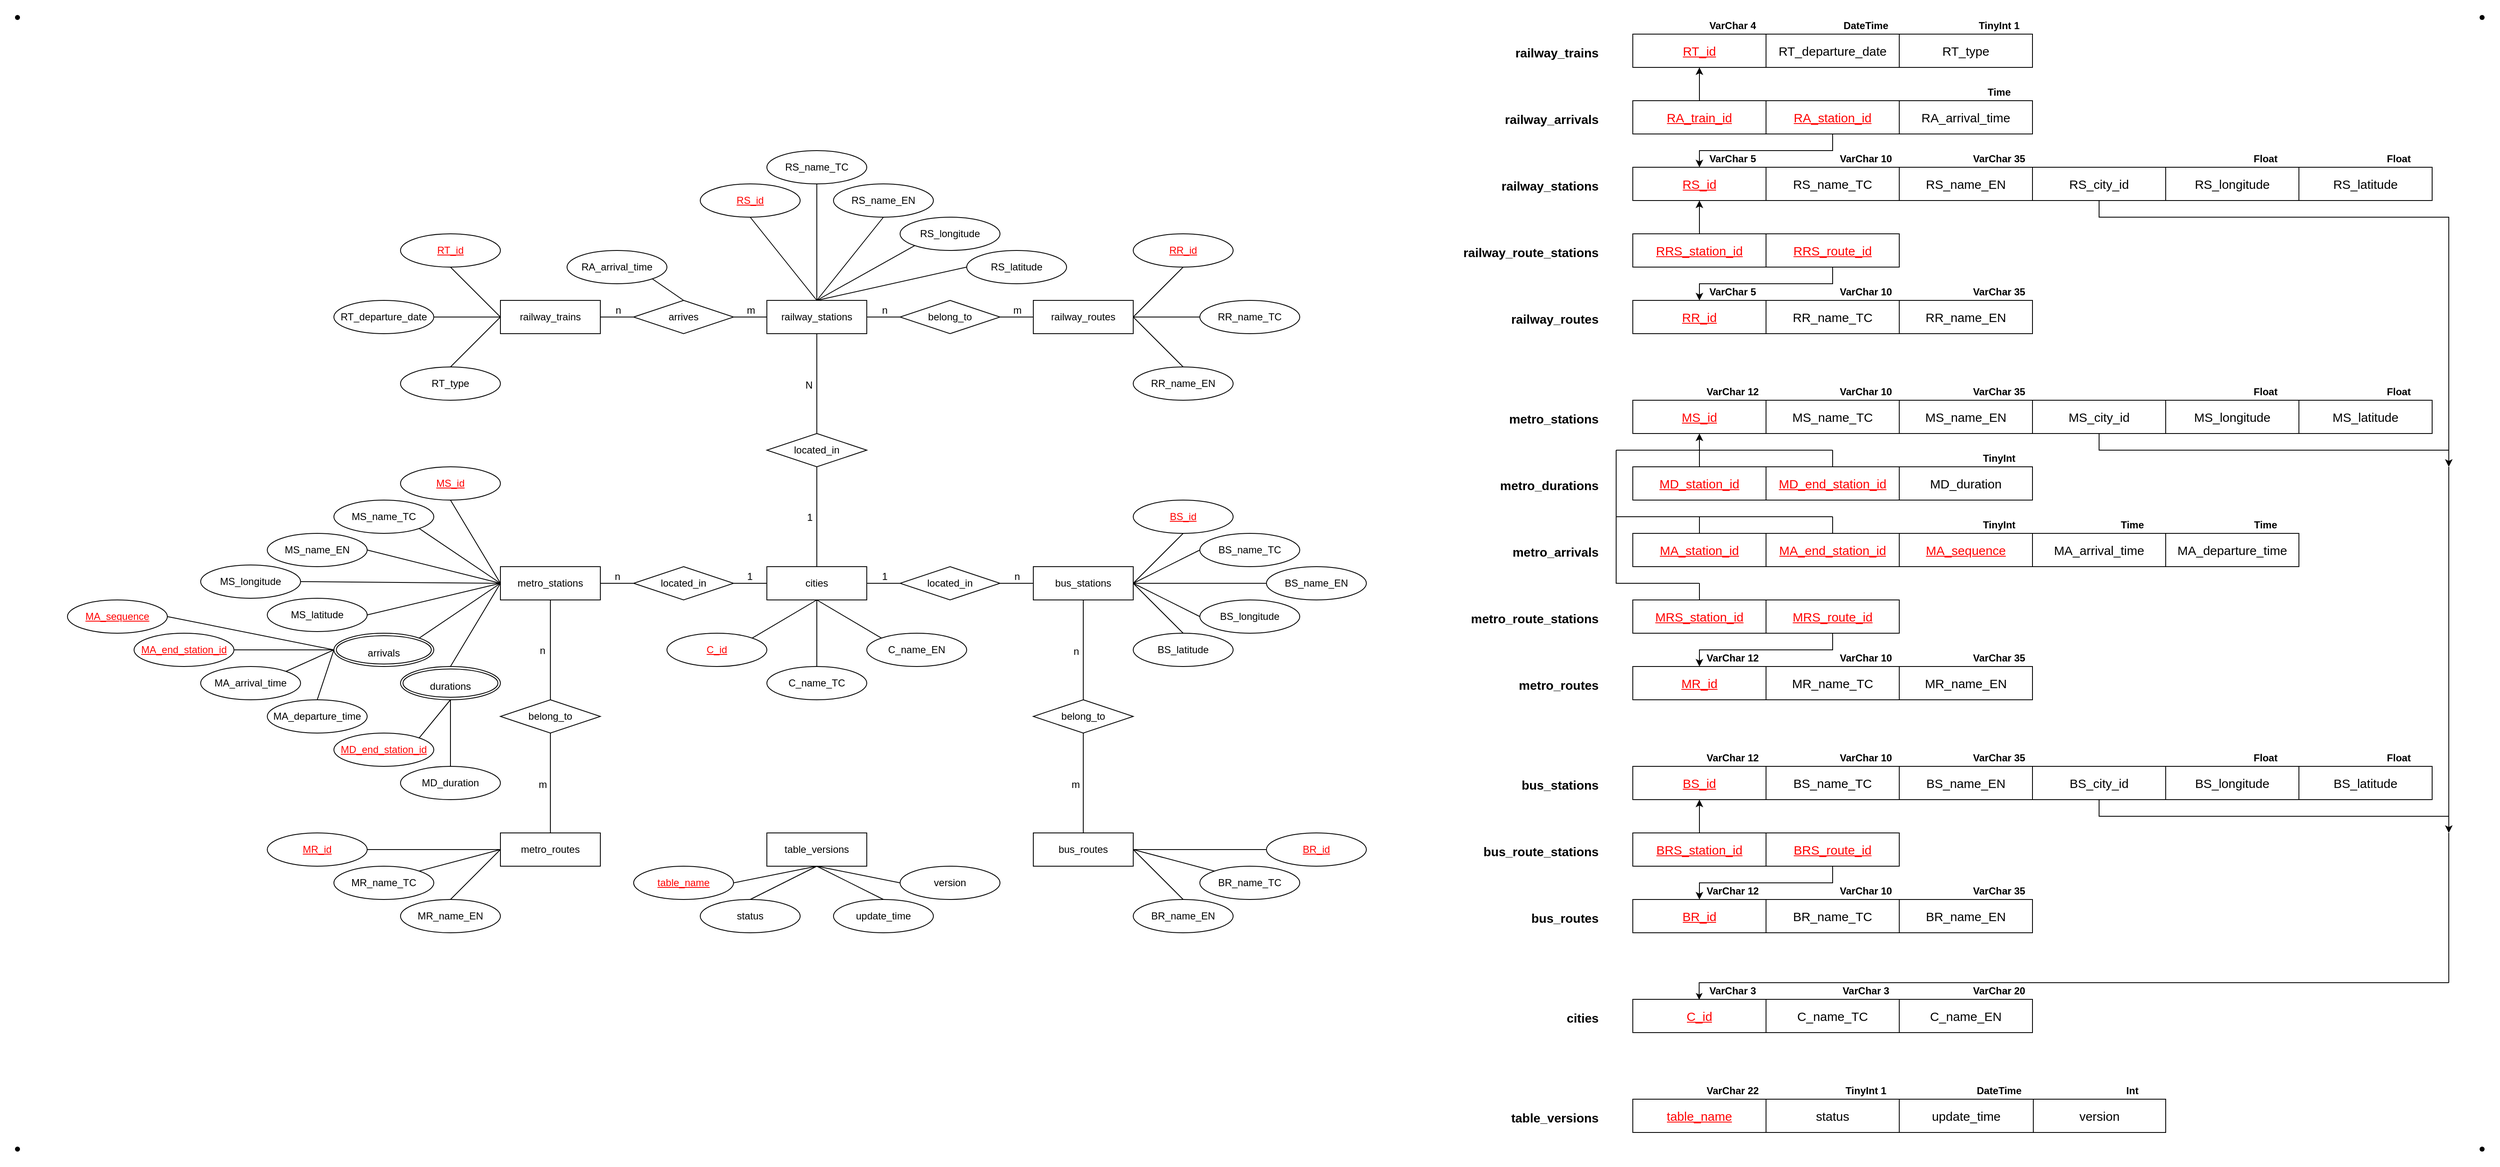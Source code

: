 <mxfile version="20.2.3" type="device"><diagram id="0RAZMN9eFrLMSn5xmvxm" name="第 1 页"><mxGraphModel dx="2995" dy="916" grid="1" gridSize="10" guides="1" tooltips="1" connect="1" arrows="1" fold="1" page="1" pageScale="1" pageWidth="827" pageHeight="1169" math="0" shadow="0"><root><mxCell id="0"/><mxCell id="1" parent="0"/><mxCell id="JQhIf01s5_no5lX6rs5I-228" value="railway_trains" style="whiteSpace=wrap;html=1;align=center;" parent="1" vertex="1"><mxGeometry x="-760" y="360" width="120" height="40" as="geometry"/></mxCell><mxCell id="JQhIf01s5_no5lX6rs5I-229" value="&lt;font color=&quot;#FF0000&quot;&gt;&lt;u&gt;RT_id&lt;/u&gt;&lt;/font&gt;" style="ellipse;whiteSpace=wrap;html=1;align=center;" parent="1" vertex="1"><mxGeometry x="-880" y="280" width="120" height="40" as="geometry"/></mxCell><mxCell id="JQhIf01s5_no5lX6rs5I-232" value="" style="endArrow=none;html=1;rounded=0;exitX=0.5;exitY=1;exitDx=0;exitDy=0;entryX=0;entryY=0.5;entryDx=0;entryDy=0;" parent="1" source="JQhIf01s5_no5lX6rs5I-229" target="JQhIf01s5_no5lX6rs5I-228" edge="1"><mxGeometry relative="1" as="geometry"><mxPoint x="-749" y="250" as="sourcePoint"/><mxPoint x="-800" y="380" as="targetPoint"/></mxGeometry></mxCell><mxCell id="JQhIf01s5_no5lX6rs5I-233" value="railway_stations" style="whiteSpace=wrap;html=1;align=center;" parent="1" vertex="1"><mxGeometry x="-440" y="360" width="120" height="40" as="geometry"/></mxCell><mxCell id="JQhIf01s5_no5lX6rs5I-236" value="&lt;font color=&quot;#FF0000&quot;&gt;&lt;u&gt;RS_id&lt;/u&gt;&lt;/font&gt;" style="ellipse;whiteSpace=wrap;html=1;align=center;" parent="1" vertex="1"><mxGeometry x="-520" y="220" width="120" height="40" as="geometry"/></mxCell><mxCell id="JQhIf01s5_no5lX6rs5I-237" value="RS_name_TC" style="ellipse;whiteSpace=wrap;html=1;align=center;" parent="1" vertex="1"><mxGeometry x="-440" y="180" width="120" height="40" as="geometry"/></mxCell><mxCell id="JQhIf01s5_no5lX6rs5I-238" value="" style="endArrow=none;html=1;rounded=0;exitX=0.5;exitY=1;exitDx=0;exitDy=0;entryX=0.5;entryY=0;entryDx=0;entryDy=0;" parent="1" source="JQhIf01s5_no5lX6rs5I-236" target="JQhIf01s5_no5lX6rs5I-233" edge="1"><mxGeometry relative="1" as="geometry"><mxPoint x="-670" y="230" as="sourcePoint"/><mxPoint x="-650" y="410" as="targetPoint"/></mxGeometry></mxCell><mxCell id="JQhIf01s5_no5lX6rs5I-239" value="RS_name_EN" style="ellipse;whiteSpace=wrap;html=1;align=center;" parent="1" vertex="1"><mxGeometry x="-360" y="220" width="120" height="40" as="geometry"/></mxCell><mxCell id="JQhIf01s5_no5lX6rs5I-240" value="" style="endArrow=none;html=1;rounded=0;exitX=0.5;exitY=1;exitDx=0;exitDy=0;entryX=0.5;entryY=0;entryDx=0;entryDy=0;" parent="1" source="JQhIf01s5_no5lX6rs5I-239" target="JQhIf01s5_no5lX6rs5I-233" edge="1"><mxGeometry relative="1" as="geometry"><mxPoint x="-390" y="230" as="sourcePoint"/><mxPoint x="-380" y="400" as="targetPoint"/><Array as="points"/></mxGeometry></mxCell><mxCell id="JQhIf01s5_no5lX6rs5I-241" value="arrives" style="shape=rhombus;perimeter=rhombusPerimeter;whiteSpace=wrap;html=1;align=center;" parent="1" vertex="1"><mxGeometry x="-600" y="360" width="120" height="40" as="geometry"/></mxCell><mxCell id="JQhIf01s5_no5lX6rs5I-242" value="" style="endArrow=none;html=1;rounded=0;entryX=0;entryY=0.5;entryDx=0;entryDy=0;exitX=1;exitY=0.5;exitDx=0;exitDy=0;" parent="1" source="JQhIf01s5_no5lX6rs5I-241" target="JQhIf01s5_no5lX6rs5I-233" edge="1"><mxGeometry relative="1" as="geometry"><mxPoint x="-470" y="420" as="sourcePoint"/><mxPoint x="-190" y="400" as="targetPoint"/></mxGeometry></mxCell><mxCell id="JQhIf01s5_no5lX6rs5I-243" value="m" style="resizable=0;html=1;align=right;verticalAlign=bottom;" parent="JQhIf01s5_no5lX6rs5I-242" connectable="0" vertex="1"><mxGeometry x="1" relative="1" as="geometry"><mxPoint x="-14" as="offset"/></mxGeometry></mxCell><mxCell id="JQhIf01s5_no5lX6rs5I-244" value="" style="endArrow=none;html=1;rounded=0;exitX=1;exitY=0.5;exitDx=0;exitDy=0;entryX=0;entryY=0.5;entryDx=0;entryDy=0;" parent="1" source="JQhIf01s5_no5lX6rs5I-228" target="JQhIf01s5_no5lX6rs5I-241" edge="1"><mxGeometry relative="1" as="geometry"><mxPoint x="-680" y="380" as="sourcePoint"/><mxPoint x="-490" y="470" as="targetPoint"/></mxGeometry></mxCell><mxCell id="JQhIf01s5_no5lX6rs5I-245" value="&lt;div&gt;n&lt;/div&gt;" style="resizable=0;html=1;align=right;verticalAlign=bottom;" parent="JQhIf01s5_no5lX6rs5I-244" connectable="0" vertex="1"><mxGeometry x="1" relative="1" as="geometry"><mxPoint x="-15" as="offset"/></mxGeometry></mxCell><mxCell id="JQhIf01s5_no5lX6rs5I-246" value="RA_arrival_time" style="ellipse;whiteSpace=wrap;html=1;align=center;" parent="1" vertex="1"><mxGeometry x="-680" y="300" width="120" height="40" as="geometry"/></mxCell><mxCell id="JQhIf01s5_no5lX6rs5I-247" value="" style="endArrow=none;html=1;rounded=0;exitX=0.5;exitY=0;exitDx=0;exitDy=0;entryX=1;entryY=1;entryDx=0;entryDy=0;" parent="1" source="JQhIf01s5_no5lX6rs5I-241" target="JQhIf01s5_no5lX6rs5I-246" edge="1"><mxGeometry relative="1" as="geometry"><mxPoint x="-530" y="450" as="sourcePoint"/><mxPoint x="-510" y="510" as="targetPoint"/></mxGeometry></mxCell><mxCell id="JQhIf01s5_no5lX6rs5I-248" value="table_versions" style="whiteSpace=wrap;html=1;align=center;" parent="1" vertex="1"><mxGeometry x="-440" y="1000" width="120" height="40" as="geometry"/></mxCell><mxCell id="JQhIf01s5_no5lX6rs5I-249" value="update_time" style="ellipse;whiteSpace=wrap;html=1;align=center;" parent="1" vertex="1"><mxGeometry x="-360" y="1080" width="120" height="40" as="geometry"/></mxCell><mxCell id="JQhIf01s5_no5lX6rs5I-250" value="version" style="ellipse;whiteSpace=wrap;html=1;align=center;" parent="1" vertex="1"><mxGeometry x="-280" y="1040" width="120" height="40" as="geometry"/></mxCell><mxCell id="JQhIf01s5_no5lX6rs5I-251" value="&lt;u&gt;table_name&lt;/u&gt;" style="ellipse;whiteSpace=wrap;html=1;align=center;fontColor=#FF0000;" parent="1" vertex="1"><mxGeometry x="-600" y="1040" width="120" height="40" as="geometry"/></mxCell><mxCell id="JQhIf01s5_no5lX6rs5I-252" value="" style="endArrow=none;html=1;rounded=0;exitX=1;exitY=0.5;exitDx=0;exitDy=0;entryX=0.5;entryY=1;entryDx=0;entryDy=0;exitPerimeter=0;" parent="1" source="JQhIf01s5_no5lX6rs5I-251" target="JQhIf01s5_no5lX6rs5I-248" edge="1"><mxGeometry relative="1" as="geometry"><mxPoint x="-11.5" y="810" as="sourcePoint"/><mxPoint x="-380" y="1030" as="targetPoint"/></mxGeometry></mxCell><mxCell id="JQhIf01s5_no5lX6rs5I-253" value="" style="endArrow=none;html=1;rounded=0;exitX=0.5;exitY=0;exitDx=0;exitDy=0;entryX=0.5;entryY=1;entryDx=0;entryDy=0;" parent="1" source="JQhIf01s5_no5lX6rs5I-249" target="JQhIf01s5_no5lX6rs5I-248" edge="1"><mxGeometry relative="1" as="geometry"><mxPoint x="-331.5" y="810" as="sourcePoint"/><mxPoint x="-422.5" y="980" as="targetPoint"/></mxGeometry></mxCell><mxCell id="JQhIf01s5_no5lX6rs5I-254" value="" style="endArrow=none;html=1;rounded=0;entryX=0.5;entryY=1;entryDx=0;entryDy=0;exitX=0;exitY=0.5;exitDx=0;exitDy=0;" parent="1" source="JQhIf01s5_no5lX6rs5I-250" target="JQhIf01s5_no5lX6rs5I-248" edge="1"><mxGeometry relative="1" as="geometry"><mxPoint x="-250" y="1010" as="sourcePoint"/><mxPoint x="-422.5" y="980" as="targetPoint"/></mxGeometry></mxCell><mxCell id="JQhIf01s5_no5lX6rs5I-255" value="bus_stations" style="whiteSpace=wrap;html=1;align=center;" parent="1" vertex="1"><mxGeometry x="-120" y="680" width="120" height="40" as="geometry"/></mxCell><mxCell id="JQhIf01s5_no5lX6rs5I-257" value="BS_name_TC" style="ellipse;whiteSpace=wrap;html=1;align=center;" parent="1" vertex="1"><mxGeometry x="80" y="640" width="120" height="40" as="geometry"/></mxCell><mxCell id="JQhIf01s5_no5lX6rs5I-259" value="" style="endArrow=none;html=1;rounded=0;entryX=1;entryY=0.5;entryDx=0;entryDy=0;exitX=0;exitY=0.5;exitDx=0;exitDy=0;" parent="1" source="JQhIf01s5_no5lX6rs5I-257" target="JQhIf01s5_no5lX6rs5I-255" edge="1"><mxGeometry relative="1" as="geometry"><mxPoint x="180" y="680" as="sourcePoint"/><mxPoint x="-160" y="700" as="targetPoint"/></mxGeometry></mxCell><mxCell id="JQhIf01s5_no5lX6rs5I-260" value="BS_name_EN" style="ellipse;whiteSpace=wrap;html=1;align=center;" parent="1" vertex="1"><mxGeometry x="160" y="680" width="120" height="40" as="geometry"/></mxCell><mxCell id="JQhIf01s5_no5lX6rs5I-261" value="" style="endArrow=none;html=1;rounded=0;entryX=1;entryY=0.5;entryDx=0;entryDy=0;exitX=0;exitY=0.5;exitDx=0;exitDy=0;" parent="1" source="JQhIf01s5_no5lX6rs5I-260" target="JQhIf01s5_no5lX6rs5I-255" edge="1"><mxGeometry relative="1" as="geometry"><mxPoint x="-310" y="700" as="sourcePoint"/><mxPoint x="-160" y="700" as="targetPoint"/></mxGeometry></mxCell><mxCell id="JQhIf01s5_no5lX6rs5I-262" value="RT_type" style="ellipse;whiteSpace=wrap;html=1;align=center;" parent="1" vertex="1"><mxGeometry x="-880" y="440" width="120" height="40" as="geometry"/></mxCell><mxCell id="JQhIf01s5_no5lX6rs5I-263" value="" style="endArrow=none;html=1;rounded=0;exitX=0;exitY=0.5;exitDx=0;exitDy=0;entryX=0.5;entryY=0;entryDx=0;entryDy=0;" parent="1" source="JQhIf01s5_no5lX6rs5I-228" target="JQhIf01s5_no5lX6rs5I-262" edge="1"><mxGeometry relative="1" as="geometry"><mxPoint x="-800" y="380" as="sourcePoint"/><mxPoint x="-549" y="270" as="targetPoint"/></mxGeometry></mxCell><mxCell id="JQhIf01s5_no5lX6rs5I-264" value="status" style="ellipse;whiteSpace=wrap;html=1;align=center;" parent="1" vertex="1"><mxGeometry x="-520" y="1080" width="120" height="40" as="geometry"/></mxCell><mxCell id="JQhIf01s5_no5lX6rs5I-265" value="" style="endArrow=none;html=1;rounded=0;exitX=0.5;exitY=0;exitDx=0;exitDy=0;entryX=0.5;entryY=1;entryDx=0;entryDy=0;" parent="1" source="JQhIf01s5_no5lX6rs5I-264" target="JQhIf01s5_no5lX6rs5I-248" edge="1"><mxGeometry relative="1" as="geometry"><mxPoint x="-331.5" y="750" as="sourcePoint"/><mxPoint x="-422.5" y="980" as="targetPoint"/></mxGeometry></mxCell><mxCell id="JQhIf01s5_no5lX6rs5I-266" value="BS_longitude" style="ellipse;whiteSpace=wrap;html=1;align=center;" parent="1" vertex="1"><mxGeometry x="80" y="720" width="120" height="40" as="geometry"/></mxCell><mxCell id="JQhIf01s5_no5lX6rs5I-267" value="BS_latitude" style="ellipse;whiteSpace=wrap;html=1;align=center;" parent="1" vertex="1"><mxGeometry y="760" width="120" height="40" as="geometry"/></mxCell><mxCell id="JQhIf01s5_no5lX6rs5I-268" value="" style="endArrow=none;html=1;rounded=0;exitX=0;exitY=0.5;exitDx=0;exitDy=0;entryX=1;entryY=0.5;entryDx=0;entryDy=0;" parent="1" source="JQhIf01s5_no5lX6rs5I-266" target="JQhIf01s5_no5lX6rs5I-255" edge="1"><mxGeometry relative="1" as="geometry"><mxPoint x="210" y="490" as="sourcePoint"/><mxPoint x="-160" y="700" as="targetPoint"/></mxGeometry></mxCell><mxCell id="JQhIf01s5_no5lX6rs5I-269" value="" style="endArrow=none;html=1;rounded=0;exitX=0.5;exitY=0;exitDx=0;exitDy=0;entryX=1;entryY=0.5;entryDx=0;entryDy=0;" parent="1" source="JQhIf01s5_no5lX6rs5I-267" target="JQhIf01s5_no5lX6rs5I-255" edge="1"><mxGeometry relative="1" as="geometry"><mxPoint x="-180" y="760" as="sourcePoint"/><mxPoint x="-160" y="700" as="targetPoint"/></mxGeometry></mxCell><mxCell id="JQhIf01s5_no5lX6rs5I-270" value="bus_routes" style="whiteSpace=wrap;html=1;align=center;" parent="1" vertex="1"><mxGeometry x="-120" y="1000" width="120" height="40" as="geometry"/></mxCell><mxCell id="JQhIf01s5_no5lX6rs5I-272" value="BR_name_TC" style="ellipse;whiteSpace=wrap;html=1;align=center;" parent="1" vertex="1"><mxGeometry x="80" y="1040" width="120" height="40" as="geometry"/></mxCell><mxCell id="JQhIf01s5_no5lX6rs5I-273" value="BR_name_EN" style="ellipse;whiteSpace=wrap;html=1;align=center;" parent="1" vertex="1"><mxGeometry y="1080" width="120" height="40" as="geometry"/></mxCell><mxCell id="JQhIf01s5_no5lX6rs5I-274" value="" style="endArrow=none;html=1;rounded=0;exitX=0;exitY=0;exitDx=0;exitDy=0;entryX=1;entryY=0.5;entryDx=0;entryDy=0;" parent="1" source="JQhIf01s5_no5lX6rs5I-272" target="JQhIf01s5_no5lX6rs5I-270" edge="1"><mxGeometry relative="1" as="geometry"><mxPoint x="440" y="1060" as="sourcePoint"/><mxPoint x="30" y="1050" as="targetPoint"/></mxGeometry></mxCell><mxCell id="JQhIf01s5_no5lX6rs5I-275" value="" style="endArrow=none;html=1;rounded=0;exitX=0.5;exitY=0;exitDx=0;exitDy=0;entryX=1;entryY=0.5;entryDx=0;entryDy=0;" parent="1" source="JQhIf01s5_no5lX6rs5I-273" target="JQhIf01s5_no5lX6rs5I-270" edge="1"><mxGeometry relative="1" as="geometry"><mxPoint x="330" y="950" as="sourcePoint"/><mxPoint x="350" y="1050" as="targetPoint"/></mxGeometry></mxCell><mxCell id="JQhIf01s5_no5lX6rs5I-277" value="belong_to" style="shape=rhombus;perimeter=rhombusPerimeter;whiteSpace=wrap;html=1;align=center;" parent="1" vertex="1"><mxGeometry x="-120" y="840" width="120" height="40" as="geometry"/></mxCell><mxCell id="JQhIf01s5_no5lX6rs5I-278" value="" style="endArrow=none;html=1;rounded=0;entryX=0.5;entryY=1;entryDx=0;entryDy=0;exitX=0.5;exitY=0;exitDx=0;exitDy=0;" parent="1" source="JQhIf01s5_no5lX6rs5I-270" target="JQhIf01s5_no5lX6rs5I-277" edge="1"><mxGeometry relative="1" as="geometry"><mxPoint x="260" y="1040" as="sourcePoint"/><mxPoint x="280" y="1019.5" as="targetPoint"/></mxGeometry></mxCell><mxCell id="JQhIf01s5_no5lX6rs5I-279" value="m" style="resizable=0;html=1;align=right;verticalAlign=bottom;" parent="JQhIf01s5_no5lX6rs5I-278" connectable="0" vertex="1"><mxGeometry x="1" relative="1" as="geometry"><mxPoint x="-4" y="70" as="offset"/></mxGeometry></mxCell><mxCell id="JQhIf01s5_no5lX6rs5I-280" value="" style="endArrow=none;html=1;rounded=0;exitX=0.5;exitY=0;exitDx=0;exitDy=0;entryX=0.5;entryY=1;entryDx=0;entryDy=0;" parent="1" source="JQhIf01s5_no5lX6rs5I-277" target="JQhIf01s5_no5lX6rs5I-255" edge="1"><mxGeometry relative="1" as="geometry"><mxPoint x="270" y="1030" as="sourcePoint"/><mxPoint x="100" y="1040" as="targetPoint"/></mxGeometry></mxCell><mxCell id="JQhIf01s5_no5lX6rs5I-281" value="&lt;div&gt;n&lt;/div&gt;" style="resizable=0;html=1;align=right;verticalAlign=bottom;" parent="JQhIf01s5_no5lX6rs5I-280" connectable="0" vertex="1"><mxGeometry x="1" relative="1" as="geometry"><mxPoint x="-5" y="70" as="offset"/></mxGeometry></mxCell><mxCell id="JQhIf01s5_no5lX6rs5I-284" value="RS_longitude" style="ellipse;whiteSpace=wrap;html=1;align=center;" parent="1" vertex="1"><mxGeometry x="-280" y="260" width="120" height="40" as="geometry"/></mxCell><mxCell id="JQhIf01s5_no5lX6rs5I-285" value="RS_latitude" style="ellipse;whiteSpace=wrap;html=1;align=center;" parent="1" vertex="1"><mxGeometry x="-200" y="300" width="120" height="40" as="geometry"/></mxCell><mxCell id="JQhIf01s5_no5lX6rs5I-286" value="" style="endArrow=none;html=1;rounded=0;entryX=0;entryY=1;entryDx=0;entryDy=0;exitX=0.5;exitY=0;exitDx=0;exitDy=0;" parent="1" source="JQhIf01s5_no5lX6rs5I-233" target="JQhIf01s5_no5lX6rs5I-284" edge="1"><mxGeometry relative="1" as="geometry"><mxPoint x="-380" y="400" as="sourcePoint"/><mxPoint x="-710" y="330" as="targetPoint"/></mxGeometry></mxCell><mxCell id="JQhIf01s5_no5lX6rs5I-287" value="" style="endArrow=none;html=1;rounded=0;exitX=0.5;exitY=0;exitDx=0;exitDy=0;entryX=0;entryY=0.5;entryDx=0;entryDy=0;" parent="1" source="JQhIf01s5_no5lX6rs5I-233" target="JQhIf01s5_no5lX6rs5I-285" edge="1"><mxGeometry relative="1" as="geometry"><mxPoint x="-370" y="370" as="sourcePoint"/><mxPoint x="-390" y="270" as="targetPoint"/></mxGeometry></mxCell><mxCell id="JQhIf01s5_no5lX6rs5I-290" value="RT_departure_date" style="ellipse;whiteSpace=wrap;html=1;align=center;" parent="1" vertex="1"><mxGeometry x="-960" y="360" width="120" height="40" as="geometry"/></mxCell><mxCell id="JQhIf01s5_no5lX6rs5I-291" value="" style="endArrow=none;html=1;rounded=0;exitX=0;exitY=0.5;exitDx=0;exitDy=0;entryX=1;entryY=0.5;entryDx=0;entryDy=0;" parent="1" source="JQhIf01s5_no5lX6rs5I-228" target="JQhIf01s5_no5lX6rs5I-290" edge="1"><mxGeometry relative="1" as="geometry"><mxPoint x="-800" y="380" as="sourcePoint"/><mxPoint x="-709" y="270" as="targetPoint"/></mxGeometry></mxCell><mxCell id="JQhIf01s5_no5lX6rs5I-294" value="metro_stations" style="whiteSpace=wrap;html=1;align=center;" parent="1" vertex="1"><mxGeometry x="-760" y="680" width="120" height="40" as="geometry"/></mxCell><mxCell id="JQhIf01s5_no5lX6rs5I-295" value="belong_to" style="shape=rhombus;perimeter=rhombusPerimeter;whiteSpace=wrap;html=1;align=center;" parent="1" vertex="1"><mxGeometry x="-760" y="840" width="120" height="40" as="geometry"/></mxCell><mxCell id="JQhIf01s5_no5lX6rs5I-296" value="" style="endArrow=none;html=1;rounded=0;exitX=0.5;exitY=1;exitDx=0;exitDy=0;entryX=0.5;entryY=0;entryDx=0;entryDy=0;" parent="1" source="JQhIf01s5_no5lX6rs5I-295" target="JQhIf01s5_no5lX6rs5I-302" edge="1"><mxGeometry relative="1" as="geometry"><mxPoint x="131.25" y="710" as="sourcePoint"/><mxPoint x="-620" y="830" as="targetPoint"/></mxGeometry></mxCell><mxCell id="JQhIf01s5_no5lX6rs5I-297" value="m" style="resizable=0;html=1;align=right;verticalAlign=bottom;" parent="JQhIf01s5_no5lX6rs5I-296" connectable="0" vertex="1"><mxGeometry x="1" relative="1" as="geometry"><mxPoint x="-4" y="-50" as="offset"/></mxGeometry></mxCell><mxCell id="JQhIf01s5_no5lX6rs5I-298" value="" style="endArrow=none;html=1;rounded=0;entryX=0.5;entryY=0;entryDx=0;entryDy=0;exitX=0.5;exitY=1;exitDx=0;exitDy=0;" parent="1" source="JQhIf01s5_no5lX6rs5I-294" target="JQhIf01s5_no5lX6rs5I-295" edge="1"><mxGeometry relative="1" as="geometry"><mxPoint x="-700" y="730" as="sourcePoint"/><mxPoint x="-648.75" y="990" as="targetPoint"/></mxGeometry></mxCell><mxCell id="JQhIf01s5_no5lX6rs5I-299" value="&lt;div&gt;n&lt;/div&gt;" style="resizable=0;html=1;align=right;verticalAlign=bottom;" parent="JQhIf01s5_no5lX6rs5I-298" connectable="0" vertex="1"><mxGeometry x="1" relative="1" as="geometry"><mxPoint x="-6" y="-51" as="offset"/></mxGeometry></mxCell><mxCell id="JQhIf01s5_no5lX6rs5I-301" value="&lt;font style=&quot;font-size: 12px;&quot;&gt;arrivals&lt;/font&gt;" style="ellipse;shape=doubleEllipse;margin=3;whiteSpace=wrap;html=1;align=center;fontFamily=Helvetica;fontSize=20;" parent="1" vertex="1"><mxGeometry x="-960" y="760" width="120" height="40" as="geometry"/></mxCell><mxCell id="JQhIf01s5_no5lX6rs5I-302" value="metro_routes" style="whiteSpace=wrap;html=1;align=center;" parent="1" vertex="1"><mxGeometry x="-760" y="1000" width="120" height="40" as="geometry"/></mxCell><mxCell id="JQhIf01s5_no5lX6rs5I-303" value="&lt;font color=&quot;#FF0000&quot;&gt;&lt;u&gt;MR_id&lt;/u&gt;&lt;/font&gt;" style="ellipse;whiteSpace=wrap;html=1;align=center;fontColor=#000000;" parent="1" vertex="1"><mxGeometry x="-1040" y="1000" width="120" height="40" as="geometry"/></mxCell><mxCell id="JQhIf01s5_no5lX6rs5I-304" value="&lt;font color=&quot;#FF0000&quot;&gt;&lt;u&gt;MA_end_station_id&lt;/u&gt;&lt;/font&gt;" style="ellipse;whiteSpace=wrap;html=1;align=center;" parent="1" vertex="1"><mxGeometry x="-1200" y="760" width="120" height="40" as="geometry"/></mxCell><mxCell id="JQhIf01s5_no5lX6rs5I-305" value="MR_name_TC" style="ellipse;whiteSpace=wrap;html=1;align=center;" parent="1" vertex="1"><mxGeometry x="-960" y="1040" width="120" height="40" as="geometry"/></mxCell><mxCell id="JQhIf01s5_no5lX6rs5I-306" value="MR_name_EN" style="ellipse;whiteSpace=wrap;html=1;align=center;" parent="1" vertex="1"><mxGeometry x="-880" y="1080" width="120" height="40" as="geometry"/></mxCell><mxCell id="JQhIf01s5_no5lX6rs5I-308" value="" style="endArrow=none;html=1;rounded=0;entryX=0;entryY=0.5;entryDx=0;entryDy=0;exitX=1;exitY=0.5;exitDx=0;exitDy=0;" parent="1" source="JQhIf01s5_no5lX6rs5I-294" target="JQhIf01s5_no5lX6rs5I-429" edge="1"><mxGeometry relative="1" as="geometry"><mxPoint x="-410" y="495" as="sourcePoint"/><mxPoint x="-500" y="535" as="targetPoint"/></mxGeometry></mxCell><mxCell id="JQhIf01s5_no5lX6rs5I-310" value="" style="endArrow=none;html=1;rounded=0;exitX=0;exitY=0.5;exitDx=0;exitDy=0;entryX=1;entryY=0.5;entryDx=0;entryDy=0;" parent="1" source="JQhIf01s5_no5lX6rs5I-301" target="JQhIf01s5_no5lX6rs5I-304" edge="1"><mxGeometry relative="1" as="geometry"><mxPoint x="-940" y="790" as="sourcePoint"/><mxPoint x="-950" y="820" as="targetPoint"/></mxGeometry></mxCell><mxCell id="JQhIf01s5_no5lX6rs5I-311" value="" style="endArrow=none;html=1;rounded=0;exitX=0;exitY=0.5;exitDx=0;exitDy=0;entryX=1;entryY=0.5;entryDx=0;entryDy=0;" parent="1" source="JQhIf01s5_no5lX6rs5I-302" target="JQhIf01s5_no5lX6rs5I-303" edge="1"><mxGeometry relative="1" as="geometry"><mxPoint x="-438.75" y="1120" as="sourcePoint"/><mxPoint x="-738.75" y="1120" as="targetPoint"/></mxGeometry></mxCell><mxCell id="JQhIf01s5_no5lX6rs5I-312" value="" style="endArrow=none;html=1;rounded=0;exitX=0;exitY=0.5;exitDx=0;exitDy=0;entryX=1;entryY=0;entryDx=0;entryDy=0;" parent="1" source="JQhIf01s5_no5lX6rs5I-302" target="JQhIf01s5_no5lX6rs5I-305" edge="1"><mxGeometry relative="1" as="geometry"><mxPoint x="-688.75" y="1010" as="sourcePoint"/><mxPoint x="-708.75" y="850" as="targetPoint"/></mxGeometry></mxCell><mxCell id="JQhIf01s5_no5lX6rs5I-313" value="" style="endArrow=none;html=1;rounded=0;exitX=0;exitY=0.5;exitDx=0;exitDy=0;entryX=0.5;entryY=0;entryDx=0;entryDy=0;" parent="1" source="JQhIf01s5_no5lX6rs5I-302" target="JQhIf01s5_no5lX6rs5I-306" edge="1"><mxGeometry relative="1" as="geometry"><mxPoint x="-678.75" y="1020" as="sourcePoint"/><mxPoint x="-580" y="1080" as="targetPoint"/></mxGeometry></mxCell><mxCell id="JQhIf01s5_no5lX6rs5I-314" value="" style="shape=table;startSize=0;container=1;collapsible=0;childLayout=tableLayout;fontSize=15;" parent="1" vertex="1"><mxGeometry x="600" y="200" width="960" height="40" as="geometry"/></mxCell><mxCell id="JQhIf01s5_no5lX6rs5I-315" value="" style="shape=tableRow;horizontal=0;startSize=0;swimlaneHead=0;swimlaneBody=0;top=0;left=0;bottom=0;right=0;collapsible=0;dropTarget=0;fillColor=none;points=[[0,0.5],[1,0.5]];portConstraint=eastwest;fontSize=24;" parent="JQhIf01s5_no5lX6rs5I-314" vertex="1"><mxGeometry width="960" height="40" as="geometry"/></mxCell><mxCell id="JQhIf01s5_no5lX6rs5I-316" value="&lt;font color=&quot;#FF0000&quot;&gt;&lt;u style=&quot;font-size: 15px;&quot;&gt;RS_id&lt;/u&gt;&lt;/font&gt;" style="shape=partialRectangle;html=1;whiteSpace=wrap;connectable=0;overflow=hidden;fillColor=none;top=0;left=0;bottom=0;right=0;pointerEvents=1;fontSize=15;" parent="JQhIf01s5_no5lX6rs5I-315" vertex="1"><mxGeometry width="160" height="40" as="geometry"><mxRectangle width="160" height="40" as="alternateBounds"/></mxGeometry></mxCell><mxCell id="JQhIf01s5_no5lX6rs5I-317" value="RS_name_TC" style="shape=partialRectangle;html=1;whiteSpace=wrap;connectable=0;overflow=hidden;fillColor=none;top=0;left=0;bottom=0;right=0;pointerEvents=1;fontSize=15;" parent="JQhIf01s5_no5lX6rs5I-315" vertex="1"><mxGeometry x="160" width="160" height="40" as="geometry"><mxRectangle width="160" height="40" as="alternateBounds"/></mxGeometry></mxCell><mxCell id="JQhIf01s5_no5lX6rs5I-318" value="RS_name_EN" style="shape=partialRectangle;html=1;whiteSpace=wrap;connectable=0;overflow=hidden;fillColor=none;top=0;left=0;bottom=0;right=0;pointerEvents=1;fontSize=15;" parent="JQhIf01s5_no5lX6rs5I-315" vertex="1"><mxGeometry x="320" width="160" height="40" as="geometry"><mxRectangle width="160" height="40" as="alternateBounds"/></mxGeometry></mxCell><mxCell id="JQhIf01s5_no5lX6rs5I-319" value="RS_city_id" style="shape=partialRectangle;html=1;whiteSpace=wrap;connectable=0;overflow=hidden;fillColor=none;top=0;left=0;bottom=0;right=0;pointerEvents=1;fontSize=15;" parent="JQhIf01s5_no5lX6rs5I-315" vertex="1"><mxGeometry x="480" width="160" height="40" as="geometry"><mxRectangle width="160" height="40" as="alternateBounds"/></mxGeometry></mxCell><mxCell id="JQhIf01s5_no5lX6rs5I-320" value="RS_longitude" style="shape=partialRectangle;html=1;whiteSpace=wrap;connectable=0;overflow=hidden;fillColor=none;top=0;left=0;bottom=0;right=0;pointerEvents=1;fontSize=15;" parent="JQhIf01s5_no5lX6rs5I-315" vertex="1"><mxGeometry x="640" width="160" height="40" as="geometry"><mxRectangle width="160" height="40" as="alternateBounds"/></mxGeometry></mxCell><mxCell id="XlxXhOmIU41FmJEFt57O-14" value="RS_latitude" style="shape=partialRectangle;html=1;whiteSpace=wrap;connectable=0;overflow=hidden;fillColor=none;top=0;left=0;bottom=0;right=0;pointerEvents=1;fontSize=15;" parent="JQhIf01s5_no5lX6rs5I-315" vertex="1"><mxGeometry x="800" width="160" height="40" as="geometry"><mxRectangle width="160" height="40" as="alternateBounds"/></mxGeometry></mxCell><mxCell id="JQhIf01s5_no5lX6rs5I-321" value="&lt;font style=&quot;font-size: 15px;&quot;&gt;railway_stations&lt;/font&gt;" style="text;strokeColor=none;fillColor=none;html=1;fontSize=24;fontStyle=1;verticalAlign=middle;align=right;" parent="1" vertex="1"><mxGeometry x="420" y="200" width="140" height="40" as="geometry"/></mxCell><mxCell id="JQhIf01s5_no5lX6rs5I-322" value="" style="shape=table;startSize=0;container=1;collapsible=0;childLayout=tableLayout;fontSize=15;" parent="1" vertex="1"><mxGeometry x="600" y="120" width="480" height="40" as="geometry"/></mxCell><mxCell id="JQhIf01s5_no5lX6rs5I-323" value="" style="shape=tableRow;horizontal=0;startSize=0;swimlaneHead=0;swimlaneBody=0;top=0;left=0;bottom=0;right=0;collapsible=0;dropTarget=0;fillColor=none;points=[[0,0.5],[1,0.5]];portConstraint=eastwest;fontSize=24;" parent="JQhIf01s5_no5lX6rs5I-322" vertex="1"><mxGeometry width="480" height="40" as="geometry"/></mxCell><mxCell id="JQhIf01s5_no5lX6rs5I-324" value="&lt;font color=&quot;#FF0000&quot;&gt;&lt;u&gt;RA_train_id&lt;/u&gt;&lt;/font&gt;" style="shape=partialRectangle;html=1;whiteSpace=wrap;connectable=0;overflow=hidden;fillColor=none;top=0;left=0;bottom=0;right=0;pointerEvents=1;fontSize=15;" parent="JQhIf01s5_no5lX6rs5I-323" vertex="1"><mxGeometry width="160" height="40" as="geometry"><mxRectangle width="160" height="40" as="alternateBounds"/></mxGeometry></mxCell><mxCell id="JQhIf01s5_no5lX6rs5I-325" value="&lt;font color=&quot;#FF0000&quot;&gt;&lt;u&gt;RA_station_id&lt;/u&gt;&lt;/font&gt;" style="shape=partialRectangle;html=1;whiteSpace=wrap;connectable=0;overflow=hidden;fillColor=none;top=0;left=0;bottom=0;right=0;pointerEvents=1;fontSize=15;" parent="JQhIf01s5_no5lX6rs5I-323" vertex="1"><mxGeometry x="160" width="160" height="40" as="geometry"><mxRectangle width="160" height="40" as="alternateBounds"/></mxGeometry></mxCell><mxCell id="JQhIf01s5_no5lX6rs5I-326" value="RA_arrival_time" style="shape=partialRectangle;html=1;whiteSpace=wrap;connectable=0;overflow=hidden;fillColor=none;top=0;left=0;bottom=0;right=0;pointerEvents=1;fontSize=15;" parent="JQhIf01s5_no5lX6rs5I-323" vertex="1"><mxGeometry x="320" width="160" height="40" as="geometry"><mxRectangle width="160" height="40" as="alternateBounds"/></mxGeometry></mxCell><mxCell id="JQhIf01s5_no5lX6rs5I-328" value="&lt;font style=&quot;font-size: 15px;&quot;&gt;railway_arrivals&lt;/font&gt;" style="text;strokeColor=none;fillColor=none;html=1;fontSize=24;fontStyle=1;verticalAlign=middle;align=right;" parent="1" vertex="1"><mxGeometry x="420" y="120" width="140" height="40" as="geometry"/></mxCell><mxCell id="JQhIf01s5_no5lX6rs5I-329" value="" style="edgeStyle=elbowEdgeStyle;elbow=vertical;endArrow=classic;html=1;rounded=0;fontSize=15;" parent="1" edge="1"><mxGeometry width="50" height="50" relative="1" as="geometry"><mxPoint x="840" y="160" as="sourcePoint"/><mxPoint x="680" y="200" as="targetPoint"/><Array as="points"><mxPoint x="810" y="180"/><mxPoint x="720" y="180"/></Array></mxGeometry></mxCell><mxCell id="JQhIf01s5_no5lX6rs5I-330" value="" style="shape=table;startSize=0;container=1;collapsible=0;childLayout=tableLayout;fontSize=15;" parent="1" vertex="1"><mxGeometry x="600" y="480" width="960" height="40" as="geometry"/></mxCell><mxCell id="JQhIf01s5_no5lX6rs5I-331" value="" style="shape=tableRow;horizontal=0;startSize=0;swimlaneHead=0;swimlaneBody=0;top=0;left=0;bottom=0;right=0;collapsible=0;dropTarget=0;fillColor=none;points=[[0,0.5],[1,0.5]];portConstraint=eastwest;fontSize=24;" parent="JQhIf01s5_no5lX6rs5I-330" vertex="1"><mxGeometry width="960" height="40" as="geometry"/></mxCell><mxCell id="JQhIf01s5_no5lX6rs5I-332" value="&lt;font color=&quot;#FF0000&quot;&gt;&lt;u&gt;MS_id&lt;/u&gt;&lt;/font&gt;" style="shape=partialRectangle;html=1;whiteSpace=wrap;connectable=0;overflow=hidden;fillColor=none;top=0;left=0;bottom=0;right=0;pointerEvents=1;fontSize=15;" parent="JQhIf01s5_no5lX6rs5I-331" vertex="1"><mxGeometry width="160" height="40" as="geometry"><mxRectangle width="160" height="40" as="alternateBounds"/></mxGeometry></mxCell><mxCell id="_XJEhEaDsADtdDR67SuV-1" value="MS_name_TC" style="shape=partialRectangle;html=1;whiteSpace=wrap;connectable=0;overflow=hidden;fillColor=none;top=0;left=0;bottom=0;right=0;pointerEvents=1;fontSize=15;" parent="JQhIf01s5_no5lX6rs5I-331" vertex="1"><mxGeometry x="160" width="160" height="40" as="geometry"><mxRectangle width="160" height="40" as="alternateBounds"/></mxGeometry></mxCell><mxCell id="_XJEhEaDsADtdDR67SuV-2" value="MS_name_EN" style="shape=partialRectangle;html=1;whiteSpace=wrap;connectable=0;overflow=hidden;fillColor=none;top=0;left=0;bottom=0;right=0;pointerEvents=1;fontSize=15;" parent="JQhIf01s5_no5lX6rs5I-331" vertex="1"><mxGeometry x="320" width="160" height="40" as="geometry"><mxRectangle width="160" height="40" as="alternateBounds"/></mxGeometry></mxCell><mxCell id="_XJEhEaDsADtdDR67SuV-77" value="MS_city_id" style="shape=partialRectangle;html=1;whiteSpace=wrap;connectable=0;overflow=hidden;fillColor=none;top=0;left=0;bottom=0;right=0;pointerEvents=1;fontSize=15;" parent="JQhIf01s5_no5lX6rs5I-331" vertex="1"><mxGeometry x="480" width="160" height="40" as="geometry"><mxRectangle width="160" height="40" as="alternateBounds"/></mxGeometry></mxCell><mxCell id="_XJEhEaDsADtdDR67SuV-78" value="MS_longitude" style="shape=partialRectangle;html=1;whiteSpace=wrap;connectable=0;overflow=hidden;fillColor=none;top=0;left=0;bottom=0;right=0;pointerEvents=1;fontSize=15;" parent="JQhIf01s5_no5lX6rs5I-331" vertex="1"><mxGeometry x="640" width="160" height="40" as="geometry"><mxRectangle width="160" height="40" as="alternateBounds"/></mxGeometry></mxCell><mxCell id="MVFGgmvyvSAt7gLN84-q-12" value="MS_latitude" style="shape=partialRectangle;html=1;whiteSpace=wrap;connectable=0;overflow=hidden;fillColor=none;top=0;left=0;bottom=0;right=0;pointerEvents=1;fontSize=15;" parent="JQhIf01s5_no5lX6rs5I-331" vertex="1"><mxGeometry x="800" width="160" height="40" as="geometry"><mxRectangle width="160" height="40" as="alternateBounds"/></mxGeometry></mxCell><mxCell id="JQhIf01s5_no5lX6rs5I-334" value="&lt;font style=&quot;font-size: 15px;&quot;&gt;metro_stations&lt;/font&gt;" style="text;strokeColor=none;fillColor=none;html=1;fontSize=24;fontStyle=1;verticalAlign=middle;align=right;" parent="1" vertex="1"><mxGeometry x="420" y="480" width="140" height="40" as="geometry"/></mxCell><mxCell id="JQhIf01s5_no5lX6rs5I-335" value="" style="shape=table;startSize=0;container=1;collapsible=0;childLayout=tableLayout;fontSize=15;" parent="1" vertex="1"><mxGeometry x="600" y="560" width="480" height="40" as="geometry"/></mxCell><mxCell id="JQhIf01s5_no5lX6rs5I-336" value="" style="shape=tableRow;horizontal=0;startSize=0;swimlaneHead=0;swimlaneBody=0;top=0;left=0;bottom=0;right=0;collapsible=0;dropTarget=0;fillColor=none;points=[[0,0.5],[1,0.5]];portConstraint=eastwest;fontSize=24;" parent="JQhIf01s5_no5lX6rs5I-335" vertex="1"><mxGeometry width="480" height="40" as="geometry"/></mxCell><mxCell id="JQhIf01s5_no5lX6rs5I-337" value="&lt;font color=&quot;#FF0000&quot;&gt;&lt;u&gt;MD_station_id&lt;/u&gt;&lt;/font&gt;" style="shape=partialRectangle;html=1;whiteSpace=wrap;connectable=0;overflow=hidden;fillColor=none;top=0;left=0;bottom=0;right=0;pointerEvents=1;fontSize=15;" parent="JQhIf01s5_no5lX6rs5I-336" vertex="1"><mxGeometry width="160" height="40" as="geometry"><mxRectangle width="160" height="40" as="alternateBounds"/></mxGeometry></mxCell><mxCell id="JQhIf01s5_no5lX6rs5I-338" value="&lt;font color=&quot;#FF0000&quot;&gt;&lt;u&gt;MD_end_station_id&lt;/u&gt;&lt;/font&gt;" style="shape=partialRectangle;html=1;whiteSpace=wrap;connectable=0;overflow=hidden;fillColor=none;top=0;left=0;bottom=0;right=0;pointerEvents=1;fontSize=15;" parent="JQhIf01s5_no5lX6rs5I-336" vertex="1"><mxGeometry x="160" width="160" height="40" as="geometry"><mxRectangle width="160" height="40" as="alternateBounds"/></mxGeometry></mxCell><mxCell id="NBHSd-1P0Ylet2bR7m-R-5" value="MD_duration" style="shape=partialRectangle;html=1;whiteSpace=wrap;connectable=0;overflow=hidden;fillColor=none;top=0;left=0;bottom=0;right=0;pointerEvents=1;fontSize=15;" parent="JQhIf01s5_no5lX6rs5I-336" vertex="1"><mxGeometry x="320" width="160" height="40" as="geometry"><mxRectangle width="160" height="40" as="alternateBounds"/></mxGeometry></mxCell><mxCell id="JQhIf01s5_no5lX6rs5I-340" value="&lt;div&gt;&lt;font style=&quot;font-size: 15px;&quot;&gt;metro_durations&lt;/font&gt;&lt;/div&gt;" style="text;strokeColor=none;fillColor=none;html=1;fontSize=24;fontStyle=1;verticalAlign=middle;align=right;" parent="1" vertex="1"><mxGeometry x="380" y="560" width="180" height="40" as="geometry"/></mxCell><mxCell id="JQhIf01s5_no5lX6rs5I-341" value="" style="shape=table;startSize=0;container=1;collapsible=0;childLayout=tableLayout;fontSize=15;" parent="1" vertex="1"><mxGeometry x="600" y="640" width="800" height="40" as="geometry"/></mxCell><mxCell id="JQhIf01s5_no5lX6rs5I-342" value="" style="shape=tableRow;horizontal=0;startSize=0;swimlaneHead=0;swimlaneBody=0;top=0;left=0;bottom=0;right=0;collapsible=0;dropTarget=0;fillColor=none;points=[[0,0.5],[1,0.5]];portConstraint=eastwest;fontSize=24;" parent="JQhIf01s5_no5lX6rs5I-341" vertex="1"><mxGeometry width="800" height="40" as="geometry"/></mxCell><mxCell id="JQhIf01s5_no5lX6rs5I-343" value="&lt;font color=&quot;#FF0000&quot;&gt;&lt;u&gt;MA_station_id&lt;/u&gt;&lt;/font&gt;" style="shape=partialRectangle;html=1;whiteSpace=wrap;connectable=0;overflow=hidden;fillColor=none;top=0;left=0;bottom=0;right=0;pointerEvents=1;fontSize=15;" parent="JQhIf01s5_no5lX6rs5I-342" vertex="1"><mxGeometry width="160" height="40" as="geometry"><mxRectangle width="160" height="40" as="alternateBounds"/></mxGeometry></mxCell><mxCell id="JQhIf01s5_no5lX6rs5I-344" value="&lt;font color=&quot;#FF0000&quot;&gt;&lt;u&gt;MA_end_station_id&lt;/u&gt;&lt;/font&gt;" style="shape=partialRectangle;html=1;whiteSpace=wrap;connectable=0;overflow=hidden;fillColor=none;top=0;left=0;bottom=0;right=0;pointerEvents=1;fontSize=15;" parent="JQhIf01s5_no5lX6rs5I-342" vertex="1"><mxGeometry x="160" width="160" height="40" as="geometry"><mxRectangle width="160" height="40" as="alternateBounds"/></mxGeometry></mxCell><mxCell id="JQhIf01s5_no5lX6rs5I-457" value="&lt;font color=&quot;#FF0000&quot;&gt;&lt;u&gt;MA_sequence&lt;/u&gt;&lt;/font&gt;" style="shape=partialRectangle;html=1;whiteSpace=wrap;connectable=0;overflow=hidden;fillColor=none;top=0;left=0;bottom=0;right=0;pointerEvents=1;fontSize=15;" parent="JQhIf01s5_no5lX6rs5I-342" vertex="1"><mxGeometry x="320" width="160" height="40" as="geometry"><mxRectangle width="160" height="40" as="alternateBounds"/></mxGeometry></mxCell><mxCell id="JQhIf01s5_no5lX6rs5I-461" value="MA_arrival_time" style="shape=partialRectangle;html=1;whiteSpace=wrap;connectable=0;overflow=hidden;fillColor=none;top=0;left=0;bottom=0;right=0;pointerEvents=1;fontSize=15;" parent="JQhIf01s5_no5lX6rs5I-342" vertex="1"><mxGeometry x="480" width="160" height="40" as="geometry"><mxRectangle width="160" height="40" as="alternateBounds"/></mxGeometry></mxCell><mxCell id="NBHSd-1P0Ylet2bR7m-R-4" value="MA_departure_time" style="shape=partialRectangle;html=1;whiteSpace=wrap;connectable=0;overflow=hidden;fillColor=none;top=0;left=0;bottom=0;right=0;pointerEvents=1;fontSize=15;" parent="JQhIf01s5_no5lX6rs5I-342" vertex="1"><mxGeometry x="640" width="160" height="40" as="geometry"><mxRectangle width="160" height="40" as="alternateBounds"/></mxGeometry></mxCell><mxCell id="JQhIf01s5_no5lX6rs5I-346" value="&lt;div align=&quot;right&quot;&gt;&lt;font style=&quot;font-size: 15px;&quot;&gt;metro_arrivals&lt;/font&gt;&lt;/div&gt;" style="text;strokeColor=none;fillColor=none;html=1;fontSize=24;fontStyle=1;verticalAlign=middle;align=right;" parent="1" vertex="1"><mxGeometry x="420" y="640" width="140" height="40" as="geometry"/></mxCell><mxCell id="JQhIf01s5_no5lX6rs5I-347" value="" style="shape=table;startSize=0;container=1;collapsible=0;childLayout=tableLayout;fontSize=15;" parent="1" vertex="1"><mxGeometry x="600" y="40" width="480" height="40" as="geometry"/></mxCell><mxCell id="JQhIf01s5_no5lX6rs5I-348" value="" style="shape=tableRow;horizontal=0;startSize=0;swimlaneHead=0;swimlaneBody=0;top=0;left=0;bottom=0;right=0;collapsible=0;dropTarget=0;fillColor=none;points=[[0,0.5],[1,0.5]];portConstraint=eastwest;fontSize=24;" parent="JQhIf01s5_no5lX6rs5I-347" vertex="1"><mxGeometry width="480" height="40" as="geometry"/></mxCell><mxCell id="JQhIf01s5_no5lX6rs5I-349" value="&lt;font color=&quot;#FF0000&quot;&gt;&lt;u style=&quot;font-size: 15px;&quot;&gt;RT_id&lt;/u&gt;&lt;/font&gt;" style="shape=partialRectangle;html=1;whiteSpace=wrap;connectable=0;overflow=hidden;fillColor=none;top=0;left=0;bottom=0;right=0;pointerEvents=1;fontSize=15;" parent="JQhIf01s5_no5lX6rs5I-348" vertex="1"><mxGeometry width="160" height="40" as="geometry"><mxRectangle width="160" height="40" as="alternateBounds"/></mxGeometry></mxCell><mxCell id="JQhIf01s5_no5lX6rs5I-350" value="RT_departure_date" style="shape=partialRectangle;html=1;whiteSpace=wrap;connectable=0;overflow=hidden;fillColor=none;top=0;left=0;bottom=0;right=0;pointerEvents=1;fontSize=15;" parent="JQhIf01s5_no5lX6rs5I-348" vertex="1"><mxGeometry x="160" width="160" height="40" as="geometry"><mxRectangle width="160" height="40" as="alternateBounds"/></mxGeometry></mxCell><mxCell id="JQhIf01s5_no5lX6rs5I-351" value="RT_type" style="shape=partialRectangle;html=1;whiteSpace=wrap;connectable=0;overflow=hidden;fillColor=none;top=0;left=0;bottom=0;right=0;pointerEvents=1;fontSize=15;" parent="JQhIf01s5_no5lX6rs5I-348" vertex="1"><mxGeometry x="320" width="160" height="40" as="geometry"><mxRectangle width="160" height="40" as="alternateBounds"/></mxGeometry></mxCell><mxCell id="JQhIf01s5_no5lX6rs5I-354" value="&lt;font style=&quot;font-size: 15px;&quot;&gt;railway_trains&lt;/font&gt;" style="text;strokeColor=none;fillColor=none;html=1;fontSize=24;fontStyle=1;verticalAlign=middle;align=right;" parent="1" vertex="1"><mxGeometry x="440" y="40" width="120" height="40" as="geometry"/></mxCell><mxCell id="JQhIf01s5_no5lX6rs5I-355" value="" style="line;strokeWidth=1;direction=south;html=1;fontSize=15;" parent="1" vertex="1"><mxGeometry x="675" y="620" width="10" height="20" as="geometry"/></mxCell><mxCell id="JQhIf01s5_no5lX6rs5I-356" value="" style="line;strokeWidth=1;direction=south;html=1;fontSize=15;" parent="1" vertex="1"><mxGeometry x="835" y="540" width="10" height="20" as="geometry"/></mxCell><mxCell id="JQhIf01s5_no5lX6rs5I-357" value="" style="endArrow=classic;html=1;rounded=0;fontSize=15;" parent="1" edge="1"><mxGeometry width="50" height="50" relative="1" as="geometry"><mxPoint x="680" y="120" as="sourcePoint"/><mxPoint x="680" y="80" as="targetPoint"/><Array as="points"><mxPoint x="680" y="120"/></Array></mxGeometry></mxCell><mxCell id="JQhIf01s5_no5lX6rs5I-358" value="" style="shape=table;startSize=0;container=1;collapsible=0;childLayout=tableLayout;fontSize=15;" parent="1" vertex="1"><mxGeometry x="600" y="720" width="320" height="40" as="geometry"/></mxCell><mxCell id="JQhIf01s5_no5lX6rs5I-359" value="" style="shape=tableRow;horizontal=0;startSize=0;swimlaneHead=0;swimlaneBody=0;top=0;left=0;bottom=0;right=0;collapsible=0;dropTarget=0;fillColor=none;points=[[0,0.5],[1,0.5]];portConstraint=eastwest;fontSize=24;" parent="JQhIf01s5_no5lX6rs5I-358" vertex="1"><mxGeometry width="320" height="40" as="geometry"/></mxCell><mxCell id="JQhIf01s5_no5lX6rs5I-360" value="&lt;font color=&quot;#FF0000&quot;&gt;&lt;u&gt;MRS_station_id&lt;/u&gt;&lt;/font&gt;" style="shape=partialRectangle;html=1;whiteSpace=wrap;connectable=0;overflow=hidden;fillColor=none;top=0;left=0;bottom=0;right=0;pointerEvents=1;fontSize=15;" parent="JQhIf01s5_no5lX6rs5I-359" vertex="1"><mxGeometry width="160" height="40" as="geometry"><mxRectangle width="160" height="40" as="alternateBounds"/></mxGeometry></mxCell><mxCell id="JQhIf01s5_no5lX6rs5I-361" value="&lt;font color=&quot;#FF0000&quot;&gt;&lt;u&gt;MRS_route_id&lt;/u&gt;&lt;/font&gt;" style="shape=partialRectangle;html=1;whiteSpace=wrap;connectable=0;overflow=hidden;fillColor=none;top=0;left=0;bottom=0;right=0;pointerEvents=1;fontSize=15;" parent="JQhIf01s5_no5lX6rs5I-359" vertex="1"><mxGeometry x="160" width="160" height="40" as="geometry"><mxRectangle width="160" height="40" as="alternateBounds"/></mxGeometry></mxCell><mxCell id="JQhIf01s5_no5lX6rs5I-362" value="&lt;div align=&quot;right&quot;&gt;&lt;font style=&quot;font-size: 15px;&quot;&gt;metro_route_stations&lt;/font&gt;&lt;/div&gt;" style="text;strokeColor=none;fillColor=none;html=1;fontSize=24;fontStyle=1;verticalAlign=middle;align=right;" parent="1" vertex="1"><mxGeometry x="400" y="720" width="160" height="40" as="geometry"/></mxCell><mxCell id="JQhIf01s5_no5lX6rs5I-363" value="" style="line;strokeWidth=1;direction=south;html=1;fontSize=15;" parent="1" vertex="1"><mxGeometry x="675" y="700" width="10" height="20" as="geometry"/></mxCell><mxCell id="JQhIf01s5_no5lX6rs5I-364" value="" style="endArrow=none;html=1;rounded=0;fontSize=15;entryX=0;entryY=0;entryDx=0;entryDy=0;exitX=0;exitY=0.5;exitDx=0;exitDy=0;exitPerimeter=0;" parent="1" source="JQhIf01s5_no5lX6rs5I-363" edge="1"><mxGeometry width="50" height="50" relative="1" as="geometry"><mxPoint x="1090" y="730" as="sourcePoint"/><mxPoint x="580" y="620" as="targetPoint"/><Array as="points"><mxPoint x="580" y="700"/></Array></mxGeometry></mxCell><mxCell id="JQhIf01s5_no5lX6rs5I-365" value="" style="shape=table;startSize=0;container=1;collapsible=0;childLayout=tableLayout;fontSize=15;" parent="1" vertex="1"><mxGeometry x="600" y="800" width="480" height="40" as="geometry"/></mxCell><mxCell id="JQhIf01s5_no5lX6rs5I-366" value="" style="shape=tableRow;horizontal=0;startSize=0;swimlaneHead=0;swimlaneBody=0;top=0;left=0;bottom=0;right=0;collapsible=0;dropTarget=0;fillColor=none;points=[[0,0.5],[1,0.5]];portConstraint=eastwest;fontSize=24;" parent="JQhIf01s5_no5lX6rs5I-365" vertex="1"><mxGeometry width="480" height="40" as="geometry"/></mxCell><mxCell id="JQhIf01s5_no5lX6rs5I-367" value="&lt;font color=&quot;#FF0000&quot;&gt;&lt;u&gt;MR_id&lt;/u&gt;&lt;/font&gt;" style="shape=partialRectangle;html=1;whiteSpace=wrap;connectable=0;overflow=hidden;fillColor=none;top=0;left=0;bottom=0;right=0;pointerEvents=1;fontSize=15;" parent="JQhIf01s5_no5lX6rs5I-366" vertex="1"><mxGeometry width="160" height="40" as="geometry"><mxRectangle width="160" height="40" as="alternateBounds"/></mxGeometry></mxCell><mxCell id="JQhIf01s5_no5lX6rs5I-369" value="MR_name_TC" style="shape=partialRectangle;html=1;whiteSpace=wrap;connectable=0;overflow=hidden;fillColor=none;top=0;left=0;bottom=0;right=0;pointerEvents=1;fontSize=15;" parent="JQhIf01s5_no5lX6rs5I-366" vertex="1"><mxGeometry x="160" width="160" height="40" as="geometry"><mxRectangle width="160" height="40" as="alternateBounds"/></mxGeometry></mxCell><mxCell id="NBHSd-1P0Ylet2bR7m-R-6" value="MR_name_EN" style="shape=partialRectangle;html=1;whiteSpace=wrap;connectable=0;overflow=hidden;fillColor=none;top=0;left=0;bottom=0;right=0;pointerEvents=1;fontSize=15;" parent="JQhIf01s5_no5lX6rs5I-366" vertex="1"><mxGeometry x="320" width="160" height="40" as="geometry"><mxRectangle width="160" height="40" as="alternateBounds"/></mxGeometry></mxCell><mxCell id="JQhIf01s5_no5lX6rs5I-370" value="" style="edgeStyle=elbowEdgeStyle;elbow=vertical;endArrow=classic;html=1;rounded=0;fontSize=15;" parent="1" edge="1"><mxGeometry width="50" height="50" relative="1" as="geometry"><mxPoint x="840" y="760" as="sourcePoint"/><mxPoint x="680" y="800" as="targetPoint"/><Array as="points"><mxPoint x="760" y="780"/><mxPoint x="820" y="770"/><mxPoint x="740" y="770"/><mxPoint x="690" y="760"/></Array></mxGeometry></mxCell><mxCell id="JQhIf01s5_no5lX6rs5I-371" value="" style="shape=table;startSize=0;container=1;collapsible=0;childLayout=tableLayout;fontSize=15;" parent="1" vertex="1"><mxGeometry x="600" y="920" width="960" height="40" as="geometry"/></mxCell><mxCell id="JQhIf01s5_no5lX6rs5I-372" value="" style="shape=tableRow;horizontal=0;startSize=0;swimlaneHead=0;swimlaneBody=0;top=0;left=0;bottom=0;right=0;collapsible=0;dropTarget=0;fillColor=none;points=[[0,0.5],[1,0.5]];portConstraint=eastwest;fontSize=24;" parent="JQhIf01s5_no5lX6rs5I-371" vertex="1"><mxGeometry width="960" height="40" as="geometry"/></mxCell><mxCell id="JQhIf01s5_no5lX6rs5I-373" value="&lt;font color=&quot;#FF0000&quot;&gt;&lt;u style=&quot;font-size: 15px;&quot;&gt;BS_id&lt;/u&gt;&lt;/font&gt;" style="shape=partialRectangle;html=1;whiteSpace=wrap;connectable=0;overflow=hidden;fillColor=none;top=0;left=0;bottom=0;right=0;pointerEvents=1;fontSize=15;" parent="JQhIf01s5_no5lX6rs5I-372" vertex="1"><mxGeometry width="160" height="40" as="geometry"><mxRectangle width="160" height="40" as="alternateBounds"/></mxGeometry></mxCell><mxCell id="JQhIf01s5_no5lX6rs5I-374" value="BS_name_TC" style="shape=partialRectangle;html=1;whiteSpace=wrap;connectable=0;overflow=hidden;fillColor=none;top=0;left=0;bottom=0;right=0;pointerEvents=1;fontSize=15;" parent="JQhIf01s5_no5lX6rs5I-372" vertex="1"><mxGeometry x="160" width="160" height="40" as="geometry"><mxRectangle width="160" height="40" as="alternateBounds"/></mxGeometry></mxCell><mxCell id="JQhIf01s5_no5lX6rs5I-375" value="BS_name_EN" style="shape=partialRectangle;html=1;whiteSpace=wrap;connectable=0;overflow=hidden;fillColor=none;top=0;left=0;bottom=0;right=0;pointerEvents=1;fontSize=15;" parent="JQhIf01s5_no5lX6rs5I-372" vertex="1"><mxGeometry x="320" width="160" height="40" as="geometry"><mxRectangle width="160" height="40" as="alternateBounds"/></mxGeometry></mxCell><mxCell id="JQhIf01s5_no5lX6rs5I-376" value="BS_city_id" style="shape=partialRectangle;html=1;whiteSpace=wrap;connectable=0;overflow=hidden;fillColor=none;top=0;left=0;bottom=0;right=0;pointerEvents=1;fontSize=15;" parent="JQhIf01s5_no5lX6rs5I-372" vertex="1"><mxGeometry x="480" width="160" height="40" as="geometry"><mxRectangle width="160" height="40" as="alternateBounds"/></mxGeometry></mxCell><mxCell id="JQhIf01s5_no5lX6rs5I-377" value="BS_longitude" style="shape=partialRectangle;html=1;whiteSpace=wrap;connectable=0;overflow=hidden;fillColor=none;top=0;left=0;bottom=0;right=0;pointerEvents=1;fontSize=15;" parent="JQhIf01s5_no5lX6rs5I-372" vertex="1"><mxGeometry x="640" width="160" height="40" as="geometry"><mxRectangle width="160" height="40" as="alternateBounds"/></mxGeometry></mxCell><mxCell id="JQhIf01s5_no5lX6rs5I-378" value="BS_latitude" style="shape=partialRectangle;html=1;whiteSpace=wrap;connectable=0;overflow=hidden;fillColor=none;top=0;left=0;bottom=0;right=0;pointerEvents=1;fontSize=15;" parent="JQhIf01s5_no5lX6rs5I-372" vertex="1"><mxGeometry x="800" width="160" height="40" as="geometry"><mxRectangle width="160" height="40" as="alternateBounds"/></mxGeometry></mxCell><mxCell id="JQhIf01s5_no5lX6rs5I-379" value="&lt;div align=&quot;right&quot;&gt;&lt;font style=&quot;font-size: 15px;&quot;&gt;metro_routes&lt;/font&gt;&lt;/div&gt;" style="text;strokeColor=none;fillColor=none;html=1;fontSize=24;fontStyle=1;verticalAlign=middle;align=right;" parent="1" vertex="1"><mxGeometry x="420" y="800" width="140" height="40" as="geometry"/></mxCell><mxCell id="JQhIf01s5_no5lX6rs5I-380" value="&lt;font style=&quot;font-size: 15px;&quot;&gt;bus_stations&lt;/font&gt;" style="text;strokeColor=none;fillColor=none;html=1;fontSize=24;fontStyle=1;verticalAlign=middle;align=right;" parent="1" vertex="1"><mxGeometry x="420" y="920" width="140" height="40" as="geometry"/></mxCell><mxCell id="JQhIf01s5_no5lX6rs5I-381" value="" style="shape=table;startSize=0;container=1;collapsible=0;childLayout=tableLayout;fontSize=15;" parent="1" vertex="1"><mxGeometry x="600" y="1080" width="480" height="40" as="geometry"/></mxCell><mxCell id="JQhIf01s5_no5lX6rs5I-382" value="" style="shape=tableRow;horizontal=0;startSize=0;swimlaneHead=0;swimlaneBody=0;top=0;left=0;bottom=0;right=0;collapsible=0;dropTarget=0;fillColor=none;points=[[0,0.5],[1,0.5]];portConstraint=eastwest;fontSize=24;" parent="JQhIf01s5_no5lX6rs5I-381" vertex="1"><mxGeometry width="480" height="40" as="geometry"/></mxCell><mxCell id="JQhIf01s5_no5lX6rs5I-383" value="&lt;font color=&quot;#FF0000&quot;&gt;&lt;u&gt;BR_id&lt;/u&gt;&lt;/font&gt;" style="shape=partialRectangle;html=1;whiteSpace=wrap;connectable=0;overflow=hidden;fillColor=none;top=0;left=0;bottom=0;right=0;pointerEvents=1;fontSize=15;" parent="JQhIf01s5_no5lX6rs5I-382" vertex="1"><mxGeometry width="160" height="40" as="geometry"><mxRectangle width="160" height="40" as="alternateBounds"/></mxGeometry></mxCell><mxCell id="JQhIf01s5_no5lX6rs5I-385" value="BR_name_TC" style="shape=partialRectangle;html=1;whiteSpace=wrap;connectable=0;overflow=hidden;fillColor=none;top=0;left=0;bottom=0;right=0;pointerEvents=1;fontSize=15;" parent="JQhIf01s5_no5lX6rs5I-382" vertex="1"><mxGeometry x="160" width="160" height="40" as="geometry"><mxRectangle width="160" height="40" as="alternateBounds"/></mxGeometry></mxCell><mxCell id="NBHSd-1P0Ylet2bR7m-R-9" value="BR_name_EN" style="shape=partialRectangle;html=1;whiteSpace=wrap;connectable=0;overflow=hidden;fillColor=none;top=0;left=0;bottom=0;right=0;pointerEvents=1;fontSize=15;" parent="JQhIf01s5_no5lX6rs5I-382" vertex="1"><mxGeometry x="320" width="160" height="40" as="geometry"><mxRectangle width="160" height="40" as="alternateBounds"/></mxGeometry></mxCell><mxCell id="JQhIf01s5_no5lX6rs5I-386" value="" style="shape=table;startSize=0;container=1;collapsible=0;childLayout=tableLayout;fontSize=15;" parent="1" vertex="1"><mxGeometry x="600" y="1000" width="320" height="40" as="geometry"/></mxCell><mxCell id="JQhIf01s5_no5lX6rs5I-387" value="" style="shape=tableRow;horizontal=0;startSize=0;swimlaneHead=0;swimlaneBody=0;top=0;left=0;bottom=0;right=0;collapsible=0;dropTarget=0;fillColor=none;points=[[0,0.5],[1,0.5]];portConstraint=eastwest;fontSize=24;" parent="JQhIf01s5_no5lX6rs5I-386" vertex="1"><mxGeometry width="320" height="40" as="geometry"/></mxCell><mxCell id="JQhIf01s5_no5lX6rs5I-388" value="&lt;font color=&quot;#FF0000&quot;&gt;&lt;u&gt;BRS_station_id&lt;/u&gt;&lt;/font&gt;" style="shape=partialRectangle;html=1;whiteSpace=wrap;connectable=0;overflow=hidden;fillColor=none;top=0;left=0;bottom=0;right=0;pointerEvents=1;fontSize=15;" parent="JQhIf01s5_no5lX6rs5I-387" vertex="1"><mxGeometry width="160" height="40" as="geometry"><mxRectangle width="160" height="40" as="alternateBounds"/></mxGeometry></mxCell><mxCell id="JQhIf01s5_no5lX6rs5I-389" value="&lt;font color=&quot;#FF0000&quot;&gt;&lt;u&gt;BRS_route_id&lt;/u&gt;&lt;/font&gt;" style="shape=partialRectangle;html=1;whiteSpace=wrap;connectable=0;overflow=hidden;fillColor=none;top=0;left=0;bottom=0;right=0;pointerEvents=1;fontSize=15;" parent="JQhIf01s5_no5lX6rs5I-387" vertex="1"><mxGeometry x="160" width="160" height="40" as="geometry"><mxRectangle width="160" height="40" as="alternateBounds"/></mxGeometry></mxCell><mxCell id="JQhIf01s5_no5lX6rs5I-392" value="&lt;font style=&quot;font-size: 15px;&quot;&gt;bus_routes&lt;/font&gt;" style="text;strokeColor=none;fillColor=none;html=1;fontSize=24;fontStyle=1;verticalAlign=middle;align=right;" parent="1" vertex="1"><mxGeometry x="420" y="1080" width="140" height="40" as="geometry"/></mxCell><mxCell id="JQhIf01s5_no5lX6rs5I-393" value="&lt;font style=&quot;font-size: 15px;&quot;&gt;bus_route_stations&lt;/font&gt;" style="text;strokeColor=none;fillColor=none;html=1;fontSize=24;fontStyle=1;verticalAlign=middle;align=right;" parent="1" vertex="1"><mxGeometry x="400" y="1000" width="160" height="40" as="geometry"/></mxCell><mxCell id="JQhIf01s5_no5lX6rs5I-394" value="" style="edgeStyle=elbowEdgeStyle;elbow=vertical;endArrow=classic;html=1;rounded=0;fontSize=15;" parent="1" edge="1"><mxGeometry width="50" height="50" relative="1" as="geometry"><mxPoint x="840" y="1040" as="sourcePoint"/><mxPoint x="680" y="1080" as="targetPoint"/></mxGeometry></mxCell><mxCell id="JQhIf01s5_no5lX6rs5I-395" value="" style="edgeStyle=elbowEdgeStyle;elbow=vertical;endArrow=classic;html=1;rounded=0;fontSize=15;" parent="1" edge="1"><mxGeometry width="50" height="50" relative="1" as="geometry"><mxPoint x="680" y="1000" as="sourcePoint"/><mxPoint x="680" y="960" as="targetPoint"/></mxGeometry></mxCell><mxCell id="JQhIf01s5_no5lX6rs5I-396" value="" style="edgeStyle=elbowEdgeStyle;elbow=vertical;endArrow=classic;html=1;rounded=0;fontSize=15;" parent="1" edge="1"><mxGeometry width="50" height="50" relative="1" as="geometry"><mxPoint x="680" y="560" as="sourcePoint"/><mxPoint x="680" y="520" as="targetPoint"/></mxGeometry></mxCell><mxCell id="JQhIf01s5_no5lX6rs5I-397" value="MA_departure_time" style="ellipse;whiteSpace=wrap;html=1;align=center;" parent="1" vertex="1"><mxGeometry x="-1040" y="840" width="120" height="40" as="geometry"/></mxCell><mxCell id="JQhIf01s5_no5lX6rs5I-398" value="MA_arrival_time" style="ellipse;whiteSpace=wrap;html=1;align=center;" parent="1" vertex="1"><mxGeometry x="-1120" y="800" width="120" height="40" as="geometry"/></mxCell><mxCell id="JQhIf01s5_no5lX6rs5I-399" value="" style="endArrow=none;html=1;rounded=0;entryX=0.5;entryY=0;entryDx=0;entryDy=0;exitX=0;exitY=0.5;exitDx=0;exitDy=0;" parent="1" source="JQhIf01s5_no5lX6rs5I-301" target="JQhIf01s5_no5lX6rs5I-397" edge="1"><mxGeometry relative="1" as="geometry"><mxPoint x="-980" y="750" as="sourcePoint"/><mxPoint x="-1017.574" y="805.858" as="targetPoint"/></mxGeometry></mxCell><mxCell id="JQhIf01s5_no5lX6rs5I-400" value="" style="endArrow=none;html=1;rounded=0;exitX=0;exitY=0.5;exitDx=0;exitDy=0;entryX=1;entryY=0;entryDx=0;entryDy=0;" parent="1" source="JQhIf01s5_no5lX6rs5I-301" target="JQhIf01s5_no5lX6rs5I-398" edge="1"><mxGeometry relative="1" as="geometry"><mxPoint x="-860" y="810" as="sourcePoint"/><mxPoint x="-1060" y="770" as="targetPoint"/></mxGeometry></mxCell><mxCell id="JQhIf01s5_no5lX6rs5I-401" value="railway_routes" style="whiteSpace=wrap;html=1;align=center;" parent="1" vertex="1"><mxGeometry x="-120" y="360" width="120" height="40" as="geometry"/></mxCell><mxCell id="JQhIf01s5_no5lX6rs5I-402" value="belong_to" style="shape=rhombus;perimeter=rhombusPerimeter;whiteSpace=wrap;html=1;align=center;" parent="1" vertex="1"><mxGeometry x="-280" y="360" width="120" height="40" as="geometry"/></mxCell><mxCell id="JQhIf01s5_no5lX6rs5I-403" value="" style="endArrow=none;html=1;rounded=0;exitX=1;exitY=0.5;exitDx=0;exitDy=0;entryX=0;entryY=0.5;entryDx=0;entryDy=0;" parent="1" source="JQhIf01s5_no5lX6rs5I-402" target="JQhIf01s5_no5lX6rs5I-401" edge="1"><mxGeometry relative="1" as="geometry"><mxPoint x="-151" y="390" as="sourcePoint"/><mxPoint x="-130" y="420" as="targetPoint"/></mxGeometry></mxCell><mxCell id="JQhIf01s5_no5lX6rs5I-404" value="m" style="resizable=0;html=1;align=right;verticalAlign=bottom;" parent="JQhIf01s5_no5lX6rs5I-403" connectable="0" vertex="1"><mxGeometry x="1" relative="1" as="geometry"><mxPoint x="-14" as="offset"/></mxGeometry></mxCell><mxCell id="JQhIf01s5_no5lX6rs5I-405" value="" style="endArrow=none;html=1;rounded=0;exitX=1;exitY=0.5;exitDx=0;exitDy=0;entryX=0;entryY=0.5;entryDx=0;entryDy=0;" parent="1" source="JQhIf01s5_no5lX6rs5I-233" target="JQhIf01s5_no5lX6rs5I-402" edge="1"><mxGeometry relative="1" as="geometry"><mxPoint x="-291" y="410" as="sourcePoint"/><mxPoint x="-291" y="400" as="targetPoint"/></mxGeometry></mxCell><mxCell id="JQhIf01s5_no5lX6rs5I-406" value="&lt;div&gt;n&lt;/div&gt;" style="resizable=0;html=1;align=right;verticalAlign=bottom;" parent="JQhIf01s5_no5lX6rs5I-405" connectable="0" vertex="1"><mxGeometry x="1" relative="1" as="geometry"><mxPoint x="-15" as="offset"/></mxGeometry></mxCell><mxCell id="JQhIf01s5_no5lX6rs5I-407" value="&lt;font color=&quot;#FF0000&quot;&gt;&lt;u&gt;RR_id&lt;/u&gt;&lt;/font&gt;" style="ellipse;whiteSpace=wrap;html=1;align=center;" parent="1" vertex="1"><mxGeometry y="280" width="120" height="40" as="geometry"/></mxCell><mxCell id="JQhIf01s5_no5lX6rs5I-408" value="RR_name_TC" style="ellipse;whiteSpace=wrap;html=1;align=center;" parent="1" vertex="1"><mxGeometry x="80" y="360" width="120" height="40" as="geometry"/></mxCell><mxCell id="JQhIf01s5_no5lX6rs5I-409" value="RR_name_EN" style="ellipse;whiteSpace=wrap;html=1;align=center;" parent="1" vertex="1"><mxGeometry y="440" width="120" height="40" as="geometry"/></mxCell><mxCell id="JQhIf01s5_no5lX6rs5I-410" value="" style="endArrow=none;html=1;rounded=0;exitX=0.5;exitY=1;exitDx=0;exitDy=0;entryX=1;entryY=0.5;entryDx=0;entryDy=0;" parent="1" source="JQhIf01s5_no5lX6rs5I-407" target="JQhIf01s5_no5lX6rs5I-401" edge="1"><mxGeometry relative="1" as="geometry"><mxPoint x="-330" y="410" as="sourcePoint"/><mxPoint x="40" y="380" as="targetPoint"/></mxGeometry></mxCell><mxCell id="JQhIf01s5_no5lX6rs5I-411" value="" style="endArrow=none;html=1;rounded=0;exitX=0;exitY=0.5;exitDx=0;exitDy=0;entryX=1;entryY=0.5;entryDx=0;entryDy=0;" parent="1" source="JQhIf01s5_no5lX6rs5I-408" target="JQhIf01s5_no5lX6rs5I-401" edge="1"><mxGeometry relative="1" as="geometry"><mxPoint x="68.5" y="350" as="sourcePoint"/><mxPoint x="40" y="380" as="targetPoint"/></mxGeometry></mxCell><mxCell id="JQhIf01s5_no5lX6rs5I-412" value="" style="endArrow=none;html=1;rounded=0;exitX=1;exitY=0.5;exitDx=0;exitDy=0;entryX=0.5;entryY=0;entryDx=0;entryDy=0;" parent="1" source="JQhIf01s5_no5lX6rs5I-401" target="JQhIf01s5_no5lX6rs5I-409" edge="1"><mxGeometry relative="1" as="geometry"><mxPoint x="40" y="380" as="sourcePoint"/><mxPoint x="60" y="400" as="targetPoint"/></mxGeometry></mxCell><mxCell id="JQhIf01s5_no5lX6rs5I-413" value="" style="shape=table;startSize=0;container=1;collapsible=0;childLayout=tableLayout;fontSize=15;" parent="1" vertex="1"><mxGeometry x="600" y="280" width="320" height="40" as="geometry"/></mxCell><mxCell id="JQhIf01s5_no5lX6rs5I-414" value="" style="shape=tableRow;horizontal=0;startSize=0;swimlaneHead=0;swimlaneBody=0;top=0;left=0;bottom=0;right=0;collapsible=0;dropTarget=0;fillColor=none;points=[[0,0.5],[1,0.5]];portConstraint=eastwest;fontSize=24;" parent="JQhIf01s5_no5lX6rs5I-413" vertex="1"><mxGeometry width="320" height="40" as="geometry"/></mxCell><mxCell id="JQhIf01s5_no5lX6rs5I-415" value="&lt;font color=&quot;#FF0000&quot;&gt;&lt;u&gt;RRS_station_id&lt;/u&gt;&lt;/font&gt;" style="shape=partialRectangle;html=1;whiteSpace=wrap;connectable=0;overflow=hidden;fillColor=none;top=0;left=0;bottom=0;right=0;pointerEvents=1;fontSize=15;" parent="JQhIf01s5_no5lX6rs5I-414" vertex="1"><mxGeometry width="160" height="40" as="geometry"><mxRectangle width="160" height="40" as="alternateBounds"/></mxGeometry></mxCell><mxCell id="JQhIf01s5_no5lX6rs5I-416" value="&lt;font color=&quot;#FF0000&quot;&gt;&lt;u&gt;RRS_route_id&lt;/u&gt;&lt;/font&gt;" style="shape=partialRectangle;html=1;whiteSpace=wrap;connectable=0;overflow=hidden;fillColor=none;top=0;left=0;bottom=0;right=0;pointerEvents=1;fontSize=15;" parent="JQhIf01s5_no5lX6rs5I-414" vertex="1"><mxGeometry x="160" width="160" height="40" as="geometry"><mxRectangle width="160" height="40" as="alternateBounds"/></mxGeometry></mxCell><mxCell id="JQhIf01s5_no5lX6rs5I-417" value="&lt;font style=&quot;font-size: 15px;&quot;&gt;railway_routes&lt;/font&gt;" style="text;strokeColor=none;fillColor=none;html=1;fontSize=24;fontStyle=1;verticalAlign=middle;align=right;" parent="1" vertex="1"><mxGeometry x="420" y="360" width="140" height="40" as="geometry"/></mxCell><mxCell id="JQhIf01s5_no5lX6rs5I-418" value="" style="shape=table;startSize=0;container=1;collapsible=0;childLayout=tableLayout;fontSize=15;" parent="1" vertex="1"><mxGeometry x="600" y="360" width="480" height="40" as="geometry"/></mxCell><mxCell id="JQhIf01s5_no5lX6rs5I-419" value="" style="shape=tableRow;horizontal=0;startSize=0;swimlaneHead=0;swimlaneBody=0;top=0;left=0;bottom=0;right=0;collapsible=0;dropTarget=0;fillColor=none;points=[[0,0.5],[1,0.5]];portConstraint=eastwest;fontSize=24;" parent="JQhIf01s5_no5lX6rs5I-418" vertex="1"><mxGeometry width="480" height="40" as="geometry"/></mxCell><mxCell id="JQhIf01s5_no5lX6rs5I-420" value="&lt;font color=&quot;#FF0000&quot;&gt;&lt;u&gt;RR_id&lt;/u&gt;&lt;/font&gt;" style="shape=partialRectangle;html=1;whiteSpace=wrap;connectable=0;overflow=hidden;fillColor=none;top=0;left=0;bottom=0;right=0;pointerEvents=1;fontSize=15;" parent="JQhIf01s5_no5lX6rs5I-419" vertex="1"><mxGeometry width="160" height="40" as="geometry"><mxRectangle width="160" height="40" as="alternateBounds"/></mxGeometry></mxCell><mxCell id="JQhIf01s5_no5lX6rs5I-421" value="RR_name_TC" style="shape=partialRectangle;html=1;whiteSpace=wrap;connectable=0;overflow=hidden;fillColor=none;top=0;left=0;bottom=0;right=0;pointerEvents=1;fontSize=15;" parent="JQhIf01s5_no5lX6rs5I-419" vertex="1"><mxGeometry x="160" width="160" height="40" as="geometry"><mxRectangle width="160" height="40" as="alternateBounds"/></mxGeometry></mxCell><mxCell id="JQhIf01s5_no5lX6rs5I-422" value="RR_name_EN" style="shape=partialRectangle;html=1;whiteSpace=wrap;connectable=0;overflow=hidden;fillColor=none;top=0;left=0;bottom=0;right=0;pointerEvents=1;fontSize=15;" parent="JQhIf01s5_no5lX6rs5I-419" vertex="1"><mxGeometry x="320" width="160" height="40" as="geometry"><mxRectangle width="160" height="40" as="alternateBounds"/></mxGeometry></mxCell><mxCell id="JQhIf01s5_no5lX6rs5I-423" value="&lt;font style=&quot;font-size: 15px;&quot;&gt;railway_route_stations&lt;/font&gt;" style="text;strokeColor=none;fillColor=none;html=1;fontSize=24;fontStyle=1;verticalAlign=middle;align=right;" parent="1" vertex="1"><mxGeometry x="380" y="280" width="180" height="40" as="geometry"/></mxCell><mxCell id="JQhIf01s5_no5lX6rs5I-424" value="" style="edgeStyle=elbowEdgeStyle;elbow=vertical;endArrow=classic;html=1;rounded=0;fontSize=12;exitX=0.75;exitY=1;exitDx=0;exitDy=0;" parent="1" source="JQhIf01s5_no5lX6rs5I-413" edge="1"><mxGeometry width="50" height="50" relative="1" as="geometry"><mxPoint x="1010" y="330" as="sourcePoint"/><mxPoint x="680" y="360" as="targetPoint"/></mxGeometry></mxCell><mxCell id="JQhIf01s5_no5lX6rs5I-425" value="" style="endArrow=classic;html=1;rounded=0;fontSize=15;" parent="1" edge="1"><mxGeometry width="50" height="50" relative="1" as="geometry"><mxPoint x="680" y="280" as="sourcePoint"/><mxPoint x="680" y="240" as="targetPoint"/><Array as="points"><mxPoint x="680" y="280"/></Array></mxGeometry></mxCell><mxCell id="JQhIf01s5_no5lX6rs5I-426" value="" style="endArrow=none;html=1;rounded=0;exitX=0.5;exitY=1;exitDx=0;exitDy=0;entryX=0.5;entryY=0;entryDx=0;entryDy=0;" parent="1" source="JQhIf01s5_no5lX6rs5I-237" target="JQhIf01s5_no5lX6rs5I-233" edge="1"><mxGeometry relative="1" as="geometry"><mxPoint x="-450" y="270" as="sourcePoint"/><mxPoint x="-370" y="410" as="targetPoint"/></mxGeometry></mxCell><mxCell id="JQhIf01s5_no5lX6rs5I-428" value="cities" style="whiteSpace=wrap;html=1;align=center;" parent="1" vertex="1"><mxGeometry x="-440" y="680" width="120" height="40" as="geometry"/></mxCell><mxCell id="JQhIf01s5_no5lX6rs5I-429" value="located_in" style="shape=rhombus;perimeter=rhombusPerimeter;whiteSpace=wrap;html=1;align=center;" parent="1" vertex="1"><mxGeometry x="-600" y="680" width="120" height="40" as="geometry"/></mxCell><mxCell id="JQhIf01s5_no5lX6rs5I-431" value="" style="endArrow=none;html=1;rounded=0;entryX=1;entryY=0.5;entryDx=0;entryDy=0;exitX=0;exitY=0.5;exitDx=0;exitDy=0;" parent="1" source="JQhIf01s5_no5lX6rs5I-428" target="JQhIf01s5_no5lX6rs5I-429" edge="1"><mxGeometry relative="1" as="geometry"><mxPoint x="-380" y="655" as="sourcePoint"/><mxPoint x="-350" y="644.5" as="targetPoint"/></mxGeometry></mxCell><mxCell id="JQhIf01s5_no5lX6rs5I-432" value="1" style="resizable=0;html=1;align=right;verticalAlign=bottom;" parent="JQhIf01s5_no5lX6rs5I-431" connectable="0" vertex="1"><mxGeometry x="1" relative="1" as="geometry"><mxPoint x="23" as="offset"/></mxGeometry></mxCell><mxCell id="JQhIf01s5_no5lX6rs5I-433" value="" style="endArrow=none;html=1;rounded=0;entryX=0;entryY=0.5;entryDx=0;entryDy=0;exitX=1;exitY=0.5;exitDx=0;exitDy=0;" parent="1" source="JQhIf01s5_no5lX6rs5I-428" target="JQhIf01s5_no5lX6rs5I-434" edge="1"><mxGeometry relative="1" as="geometry"><mxPoint x="-340" y="710" as="sourcePoint"/><mxPoint x="-380" y="680" as="targetPoint"/></mxGeometry></mxCell><mxCell id="JQhIf01s5_no5lX6rs5I-434" value="located_in" style="shape=rhombus;perimeter=rhombusPerimeter;whiteSpace=wrap;html=1;align=center;" parent="1" vertex="1"><mxGeometry x="-280" y="680" width="120" height="40" as="geometry"/></mxCell><mxCell id="JQhIf01s5_no5lX6rs5I-436" value="" style="endArrow=none;html=1;rounded=0;entryX=1;entryY=0.5;entryDx=0;entryDy=0;exitX=0;exitY=0.5;exitDx=0;exitDy=0;" parent="1" source="JQhIf01s5_no5lX6rs5I-255" target="JQhIf01s5_no5lX6rs5I-434" edge="1"><mxGeometry relative="1" as="geometry"><mxPoint x="-130" y="750" as="sourcePoint"/><mxPoint x="-350" y="909.5" as="targetPoint"/></mxGeometry></mxCell><mxCell id="JQhIf01s5_no5lX6rs5I-437" value="n" style="resizable=0;html=1;align=right;verticalAlign=bottom;" parent="JQhIf01s5_no5lX6rs5I-436" connectable="0" vertex="1"><mxGeometry x="1" relative="1" as="geometry"><mxPoint x="24" as="offset"/></mxGeometry></mxCell><mxCell id="JQhIf01s5_no5lX6rs5I-438" value="C_name_TC" style="ellipse;whiteSpace=wrap;html=1;align=center;" parent="1" vertex="1"><mxGeometry x="-440" y="800" width="120" height="40" as="geometry"/></mxCell><mxCell id="JQhIf01s5_no5lX6rs5I-439" value="&lt;u&gt;C_id&lt;/u&gt;" style="ellipse;whiteSpace=wrap;html=1;align=center;fontColor=#FF0000;" parent="1" vertex="1"><mxGeometry x="-560" y="760" width="120" height="40" as="geometry"/></mxCell><mxCell id="JQhIf01s5_no5lX6rs5I-440" value="" style="endArrow=none;html=1;rounded=0;exitX=0.5;exitY=1;exitDx=0;exitDy=0;entryX=1;entryY=0;entryDx=0;entryDy=0;" parent="1" source="JQhIf01s5_no5lX6rs5I-428" target="JQhIf01s5_no5lX6rs5I-439" edge="1"><mxGeometry relative="1" as="geometry"><mxPoint x="-560" y="1030.0" as="sourcePoint"/><mxPoint x="-530" y="530" as="targetPoint"/></mxGeometry></mxCell><mxCell id="JQhIf01s5_no5lX6rs5I-441" value="" style="endArrow=none;html=1;rounded=0;exitX=0.5;exitY=1;exitDx=0;exitDy=0;entryX=0.5;entryY=0;entryDx=0;entryDy=0;" parent="1" source="JQhIf01s5_no5lX6rs5I-428" target="JQhIf01s5_no5lX6rs5I-438" edge="1"><mxGeometry relative="1" as="geometry"><mxPoint x="-560" y="1030.0" as="sourcePoint"/><mxPoint x="-480" y="1030.0" as="targetPoint"/></mxGeometry></mxCell><mxCell id="JQhIf01s5_no5lX6rs5I-447" value="MD_duration" style="ellipse;whiteSpace=wrap;html=1;align=center;" parent="1" vertex="1"><mxGeometry x="-880" y="920" width="120" height="40" as="geometry"/></mxCell><mxCell id="JQhIf01s5_no5lX6rs5I-448" value="" style="endArrow=none;html=1;rounded=0;entryX=0.5;entryY=0;entryDx=0;entryDy=0;exitX=0.5;exitY=1;exitDx=0;exitDy=0;" parent="1" source="JQhIf01s5_no5lX6rs5I-453" target="JQhIf01s5_no5lX6rs5I-447" edge="1"><mxGeometry relative="1" as="geometry"><mxPoint x="-660" y="570" as="sourcePoint"/><mxPoint x="-690" y="390" as="targetPoint"/></mxGeometry></mxCell><mxCell id="JQhIf01s5_no5lX6rs5I-453" value="&lt;font style=&quot;font-size: 12px;&quot;&gt;durations&lt;/font&gt;" style="ellipse;shape=doubleEllipse;margin=3;whiteSpace=wrap;html=1;align=center;fontFamily=Helvetica;fontSize=20;" parent="1" vertex="1"><mxGeometry x="-880" y="800" width="120" height="40" as="geometry"/></mxCell><mxCell id="JQhIf01s5_no5lX6rs5I-455" value="&lt;u&gt;MD_end_station_id&lt;/u&gt;" style="ellipse;whiteSpace=wrap;html=1;align=center;fontColor=#FF0000;" parent="1" vertex="1"><mxGeometry x="-960" y="880" width="120" height="40" as="geometry"/></mxCell><mxCell id="JQhIf01s5_no5lX6rs5I-456" value="" style="endArrow=none;html=1;rounded=0;entryX=1;entryY=0;entryDx=0;entryDy=0;exitX=0.5;exitY=1;exitDx=0;exitDy=0;" parent="1" source="JQhIf01s5_no5lX6rs5I-453" target="JQhIf01s5_no5lX6rs5I-455" edge="1"><mxGeometry relative="1" as="geometry"><mxPoint x="-1020" y="760" as="sourcePoint"/><mxPoint x="-770" y="570" as="targetPoint"/></mxGeometry></mxCell><mxCell id="JQhIf01s5_no5lX6rs5I-458" value="&lt;u&gt;MA_sequence&lt;/u&gt;" style="ellipse;whiteSpace=wrap;html=1;align=center;fontColor=#FF0000;" parent="1" vertex="1"><mxGeometry x="-1280" y="720" width="120" height="40" as="geometry"/></mxCell><mxCell id="JQhIf01s5_no5lX6rs5I-459" value="" style="endArrow=none;html=1;rounded=0;entryX=1;entryY=0.5;entryDx=0;entryDy=0;exitX=0;exitY=0.5;exitDx=0;exitDy=0;" parent="1" source="JQhIf01s5_no5lX6rs5I-301" target="JQhIf01s5_no5lX6rs5I-458" edge="1"><mxGeometry relative="1" as="geometry"><mxPoint x="-890" y="800" as="sourcePoint"/><mxPoint x="-890" y="880" as="targetPoint"/></mxGeometry></mxCell><mxCell id="JQhIf01s5_no5lX6rs5I-462" value="MS_name_TC" style="ellipse;whiteSpace=wrap;html=1;align=center;" parent="1" vertex="1"><mxGeometry x="-960" y="600" width="120" height="40" as="geometry"/></mxCell><mxCell id="JQhIf01s5_no5lX6rs5I-463" value="MS_name_EN" style="ellipse;whiteSpace=wrap;html=1;align=center;" parent="1" vertex="1"><mxGeometry x="-1040" y="640" width="120" height="40" as="geometry"/></mxCell><mxCell id="JQhIf01s5_no5lX6rs5I-465" value="" style="endArrow=none;html=1;rounded=0;exitX=1;exitY=1;exitDx=0;exitDy=0;entryX=0;entryY=0.5;entryDx=0;entryDy=0;" parent="1" source="JQhIf01s5_no5lX6rs5I-462" target="JQhIf01s5_no5lX6rs5I-294" edge="1"><mxGeometry relative="1" as="geometry"><mxPoint x="-890" y="650" as="sourcePoint"/><mxPoint x="-800" y="700" as="targetPoint"/></mxGeometry></mxCell><mxCell id="JQhIf01s5_no5lX6rs5I-466" value="" style="endArrow=none;html=1;rounded=0;exitX=1;exitY=0.5;exitDx=0;exitDy=0;entryX=0;entryY=0.5;entryDx=0;entryDy=0;" parent="1" source="JQhIf01s5_no5lX6rs5I-463" target="JQhIf01s5_no5lX6rs5I-294" edge="1"><mxGeometry relative="1" as="geometry"><mxPoint x="-880" y="660" as="sourcePoint"/><mxPoint x="-780" y="770" as="targetPoint"/></mxGeometry></mxCell><mxCell id="JQhIf01s5_no5lX6rs5I-467" value="" style="endArrow=none;html=1;rounded=0;entryX=0;entryY=0.5;entryDx=0;entryDy=0;exitX=1;exitY=0;exitDx=0;exitDy=0;" parent="1" source="JQhIf01s5_no5lX6rs5I-301" target="JQhIf01s5_no5lX6rs5I-294" edge="1"><mxGeometry relative="1" as="geometry"><mxPoint x="-870" y="670" as="sourcePoint"/><mxPoint x="-800" y="700" as="targetPoint"/></mxGeometry></mxCell><mxCell id="JQhIf01s5_no5lX6rs5I-468" value="" style="endArrow=none;html=1;rounded=0;entryX=0;entryY=0.5;entryDx=0;entryDy=0;exitX=0.5;exitY=0;exitDx=0;exitDy=0;" parent="1" source="JQhIf01s5_no5lX6rs5I-453" target="JQhIf01s5_no5lX6rs5I-294" edge="1"><mxGeometry relative="1" as="geometry"><mxPoint x="-860" y="680" as="sourcePoint"/><mxPoint x="-800" y="700" as="targetPoint"/></mxGeometry></mxCell><mxCell id="JQhIf01s5_no5lX6rs5I-470" value="" style="shape=table;startSize=0;container=1;collapsible=0;childLayout=tableLayout;fontSize=15;" parent="1" vertex="1"><mxGeometry x="600" y="1200" width="480" height="40" as="geometry"/></mxCell><mxCell id="JQhIf01s5_no5lX6rs5I-471" value="" style="shape=tableRow;horizontal=0;startSize=0;swimlaneHead=0;swimlaneBody=0;top=0;left=0;bottom=0;right=0;collapsible=0;dropTarget=0;fillColor=none;points=[[0,0.5],[1,0.5]];portConstraint=eastwest;fontSize=24;" parent="JQhIf01s5_no5lX6rs5I-470" vertex="1"><mxGeometry width="480" height="40" as="geometry"/></mxCell><mxCell id="JQhIf01s5_no5lX6rs5I-472" value="&lt;font color=&quot;#FF0000&quot;&gt;&lt;u&gt;C_id&lt;/u&gt;&lt;/font&gt;" style="shape=partialRectangle;html=1;whiteSpace=wrap;connectable=0;overflow=hidden;fillColor=none;top=0;left=0;bottom=0;right=0;pointerEvents=1;fontSize=15;" parent="JQhIf01s5_no5lX6rs5I-471" vertex="1"><mxGeometry width="160" height="40" as="geometry"><mxRectangle width="160" height="40" as="alternateBounds"/></mxGeometry></mxCell><mxCell id="JQhIf01s5_no5lX6rs5I-473" value="C_name_TC" style="shape=partialRectangle;html=1;whiteSpace=wrap;connectable=0;overflow=hidden;fillColor=none;top=0;left=0;bottom=0;right=0;pointerEvents=1;fontSize=15;" parent="JQhIf01s5_no5lX6rs5I-471" vertex="1"><mxGeometry x="160" width="160" height="40" as="geometry"><mxRectangle width="160" height="40" as="alternateBounds"/></mxGeometry></mxCell><mxCell id="JQhIf01s5_no5lX6rs5I-474" value="C_name_EN" style="shape=partialRectangle;html=1;whiteSpace=wrap;connectable=0;overflow=hidden;fillColor=none;top=0;left=0;bottom=0;right=0;pointerEvents=1;fontSize=15;" parent="JQhIf01s5_no5lX6rs5I-471" vertex="1"><mxGeometry x="320" width="160" height="40" as="geometry"><mxRectangle width="160" height="40" as="alternateBounds"/></mxGeometry></mxCell><mxCell id="JQhIf01s5_no5lX6rs5I-475" value="&lt;div align=&quot;right&quot;&gt;&lt;font style=&quot;font-size: 15px;&quot;&gt;cities&lt;/font&gt;&lt;/div&gt;" style="text;strokeColor=none;fillColor=none;html=1;fontSize=24;fontStyle=1;verticalAlign=middle;align=right;" parent="1" vertex="1"><mxGeometry x="500" y="1200" width="60" height="40" as="geometry"/></mxCell><mxCell id="JQhIf01s5_no5lX6rs5I-476" value="C_name_EN" style="ellipse;whiteSpace=wrap;html=1;align=center;" parent="1" vertex="1"><mxGeometry x="-320" y="760" width="120" height="40" as="geometry"/></mxCell><mxCell id="JQhIf01s5_no5lX6rs5I-477" value="" style="endArrow=none;html=1;rounded=0;exitX=0.5;exitY=1;exitDx=0;exitDy=0;entryX=0;entryY=0;entryDx=0;entryDy=0;" parent="1" source="JQhIf01s5_no5lX6rs5I-428" target="JQhIf01s5_no5lX6rs5I-476" edge="1"><mxGeometry relative="1" as="geometry"><mxPoint x="-560" y="1030.0" as="sourcePoint"/><mxPoint x="-490" y="980" as="targetPoint"/></mxGeometry></mxCell><mxCell id="JQhIf01s5_no5lX6rs5I-478" value="" style="shape=table;startSize=0;container=1;collapsible=0;childLayout=tableLayout;fontSize=15;" parent="1" vertex="1"><mxGeometry x="600" y="1320" width="640" height="40" as="geometry"/></mxCell><mxCell id="JQhIf01s5_no5lX6rs5I-479" value="" style="shape=tableRow;horizontal=0;startSize=0;swimlaneHead=0;swimlaneBody=0;top=0;left=0;bottom=0;right=0;collapsible=0;dropTarget=0;fillColor=none;points=[[0,0.5],[1,0.5]];portConstraint=eastwest;fontSize=24;" parent="JQhIf01s5_no5lX6rs5I-478" vertex="1"><mxGeometry width="640" height="40" as="geometry"/></mxCell><mxCell id="JQhIf01s5_no5lX6rs5I-480" value="&lt;font color=&quot;#FF0000&quot;&gt;&lt;u&gt;table_name&lt;/u&gt;&lt;/font&gt;" style="shape=partialRectangle;html=1;whiteSpace=wrap;connectable=0;overflow=hidden;fillColor=none;top=0;left=0;bottom=0;right=0;pointerEvents=1;fontSize=15;" parent="JQhIf01s5_no5lX6rs5I-479" vertex="1"><mxGeometry width="160" height="40" as="geometry"><mxRectangle width="160" height="40" as="alternateBounds"/></mxGeometry></mxCell><mxCell id="JQhIf01s5_no5lX6rs5I-481" value="status" style="shape=partialRectangle;html=1;whiteSpace=wrap;connectable=0;overflow=hidden;fillColor=none;top=0;left=0;bottom=0;right=0;pointerEvents=1;fontSize=15;" parent="JQhIf01s5_no5lX6rs5I-479" vertex="1"><mxGeometry x="160" width="160" height="40" as="geometry"><mxRectangle width="160" height="40" as="alternateBounds"/></mxGeometry></mxCell><mxCell id="JQhIf01s5_no5lX6rs5I-482" value="update_time" style="shape=partialRectangle;html=1;whiteSpace=wrap;connectable=0;overflow=hidden;fillColor=none;top=0;left=0;bottom=0;right=0;pointerEvents=1;fontSize=15;" parent="JQhIf01s5_no5lX6rs5I-479" vertex="1"><mxGeometry x="320" width="161" height="40" as="geometry"><mxRectangle width="161" height="40" as="alternateBounds"/></mxGeometry></mxCell><mxCell id="JQhIf01s5_no5lX6rs5I-483" value="version" style="shape=partialRectangle;html=1;whiteSpace=wrap;connectable=0;overflow=hidden;fillColor=none;top=0;left=0;bottom=0;right=0;pointerEvents=1;fontSize=15;" parent="JQhIf01s5_no5lX6rs5I-479" vertex="1"><mxGeometry x="481" width="159" height="40" as="geometry"><mxRectangle width="159" height="40" as="alternateBounds"/></mxGeometry></mxCell><mxCell id="JQhIf01s5_no5lX6rs5I-484" value="&lt;div align=&quot;right&quot;&gt;&lt;font style=&quot;font-size: 15px;&quot;&gt;table_versions&lt;/font&gt;&lt;/div&gt;" style="text;strokeColor=none;fillColor=none;html=1;fontSize=24;fontStyle=1;verticalAlign=middle;align=right;" parent="1" vertex="1"><mxGeometry x="420" y="1320" width="140" height="40" as="geometry"/></mxCell><mxCell id="gm7Z0zpCiUo6DVDB6Zk5-1" value="" style="line;strokeWidth=1;direction=south;html=1;fontSize=15;" parent="1" vertex="1"><mxGeometry x="835" y="620" width="10" height="20" as="geometry"/></mxCell><mxCell id="XlxXhOmIU41FmJEFt57O-3" value="n" style="resizable=0;html=1;align=right;verticalAlign=bottom;" parent="1" connectable="0" vertex="1"><mxGeometry x="-652" y="700" as="geometry"><mxPoint x="36" as="offset"/></mxGeometry></mxCell><mxCell id="XlxXhOmIU41FmJEFt57O-5" value="1" style="resizable=0;html=1;align=right;verticalAlign=bottom;" parent="1" connectable="0" vertex="1"><mxGeometry x="-295" y="700" as="geometry"/></mxCell><mxCell id="XlxXhOmIU41FmJEFt57O-9" value="located_in" style="shape=rhombus;perimeter=rhombusPerimeter;whiteSpace=wrap;html=1;align=center;" parent="1" vertex="1"><mxGeometry x="-440" y="520" width="120" height="40" as="geometry"/></mxCell><mxCell id="XlxXhOmIU41FmJEFt57O-10" value="" style="endArrow=none;html=1;rounded=0;exitX=0.5;exitY=1;exitDx=0;exitDy=0;entryX=0.5;entryY=0;entryDx=0;entryDy=0;" parent="1" source="JQhIf01s5_no5lX6rs5I-233" target="XlxXhOmIU41FmJEFt57O-9" edge="1"><mxGeometry relative="1" as="geometry"><mxPoint x="-370" y="590" as="sourcePoint"/><mxPoint x="-210" y="590" as="targetPoint"/></mxGeometry></mxCell><mxCell id="XlxXhOmIU41FmJEFt57O-11" value="N" style="resizable=0;html=1;align=right;verticalAlign=bottom;" parent="XlxXhOmIU41FmJEFt57O-10" connectable="0" vertex="1"><mxGeometry x="1" relative="1" as="geometry"><mxPoint x="-5" y="-50" as="offset"/></mxGeometry></mxCell><mxCell id="XlxXhOmIU41FmJEFt57O-12" value="" style="endArrow=none;html=1;rounded=0;exitX=0.5;exitY=0;exitDx=0;exitDy=0;entryX=0.5;entryY=1;entryDx=0;entryDy=0;" parent="1" source="JQhIf01s5_no5lX6rs5I-428" target="XlxXhOmIU41FmJEFt57O-9" edge="1"><mxGeometry relative="1" as="geometry"><mxPoint x="-400" y="600" as="sourcePoint"/><mxPoint x="-240" y="600" as="targetPoint"/></mxGeometry></mxCell><mxCell id="XlxXhOmIU41FmJEFt57O-13" value="1" style="resizable=0;html=1;align=right;verticalAlign=bottom;" parent="XlxXhOmIU41FmJEFt57O-12" connectable="0" vertex="1"><mxGeometry x="1" relative="1" as="geometry"><mxPoint x="-5" y="69" as="offset"/></mxGeometry></mxCell><mxCell id="_XJEhEaDsADtdDR67SuV-4" value="" style="edgeStyle=segmentEdgeStyle;endArrow=classic;html=1;rounded=0;fontColor=#FF0000;startSize=5;endSize=5;entryX=0.166;entryY=0.011;entryDx=0;entryDy=0;entryPerimeter=0;" parent="1" target="JQhIf01s5_no5lX6rs5I-471" edge="1"><mxGeometry width="50" height="50" relative="1" as="geometry"><mxPoint x="1580" y="1180" as="sourcePoint"/><mxPoint x="970.0" y="1199.998" as="targetPoint"/></mxGeometry></mxCell><mxCell id="_XJEhEaDsADtdDR67SuV-5" value="" style="shape=partialRectangle;whiteSpace=wrap;html=1;bottom=0;right=0;fillColor=none;fontColor=#FF0000;flipV=1;" parent="1" vertex="1"><mxGeometry x="1160" y="960" width="420" height="20" as="geometry"/></mxCell><mxCell id="_XJEhEaDsADtdDR67SuV-6" value="" style="shape=waypoint;sketch=0;fillStyle=solid;size=6;pointerEvents=1;points=[];fillColor=none;resizable=0;rotatable=0;perimeter=centerPerimeter;snapToPoint=1;fontColor=#FF0000;" parent="1" vertex="1"><mxGeometry x="1600" y="1360" width="40" height="40" as="geometry"/></mxCell><mxCell id="_XJEhEaDsADtdDR67SuV-7" value="" style="shape=waypoint;sketch=0;fillStyle=solid;size=6;pointerEvents=1;points=[];fillColor=none;resizable=0;rotatable=0;perimeter=centerPerimeter;snapToPoint=1;fontColor=#FF0000;" parent="1" vertex="1"><mxGeometry x="1600" width="40" height="40" as="geometry"/></mxCell><mxCell id="_XJEhEaDsADtdDR67SuV-8" value="" style="shape=waypoint;sketch=0;fillStyle=solid;size=6;pointerEvents=1;points=[];fillColor=none;resizable=0;rotatable=0;perimeter=centerPerimeter;snapToPoint=1;fontColor=#FF0000;" parent="1" vertex="1"><mxGeometry x="-1360" width="40" height="40" as="geometry"/></mxCell><mxCell id="_XJEhEaDsADtdDR67SuV-9" value="" style="shape=waypoint;sketch=0;fillStyle=solid;size=6;pointerEvents=1;points=[];fillColor=none;resizable=0;rotatable=0;perimeter=centerPerimeter;snapToPoint=1;fontColor=#FF0000;" parent="1" vertex="1"><mxGeometry x="-1360" y="1360" width="40" height="40" as="geometry"/></mxCell><mxCell id="_XJEhEaDsADtdDR67SuV-10" value="&lt;b&gt;VarChar 4&lt;/b&gt;" style="text;html=1;strokeColor=none;fillColor=none;align=center;verticalAlign=middle;whiteSpace=wrap;rounded=0;fontColor=#000000;" parent="1" vertex="1"><mxGeometry x="680" y="20" width="80" height="20" as="geometry"/></mxCell><mxCell id="_XJEhEaDsADtdDR67SuV-23" value="&lt;b&gt;Time&lt;/b&gt;" style="text;html=1;strokeColor=none;fillColor=none;align=center;verticalAlign=middle;whiteSpace=wrap;rounded=0;fontColor=#000000;" parent="1" vertex="1"><mxGeometry x="1000" y="100" width="80" height="20" as="geometry"/></mxCell><mxCell id="_XJEhEaDsADtdDR67SuV-25" value="&lt;b&gt;TinyInt 1&lt;br&gt;&lt;/b&gt;" style="text;html=1;strokeColor=none;fillColor=none;align=center;verticalAlign=middle;whiteSpace=wrap;rounded=0;fontColor=#000000;" parent="1" vertex="1"><mxGeometry x="1000" y="20" width="80" height="20" as="geometry"/></mxCell><mxCell id="_XJEhEaDsADtdDR67SuV-27" value="&lt;b&gt;DateTime&lt;/b&gt;" style="text;html=1;strokeColor=none;fillColor=none;align=center;verticalAlign=middle;whiteSpace=wrap;rounded=0;fontColor=#000000;" parent="1" vertex="1"><mxGeometry x="840" y="20" width="80" height="20" as="geometry"/></mxCell><mxCell id="_XJEhEaDsADtdDR67SuV-32" value="&lt;b&gt;VarChar 5&lt;br&gt;&lt;/b&gt;" style="text;html=1;strokeColor=none;fillColor=none;align=center;verticalAlign=middle;whiteSpace=wrap;rounded=0;fontColor=#000000;" parent="1" vertex="1"><mxGeometry x="680" y="180" width="80" height="20" as="geometry"/></mxCell><mxCell id="_XJEhEaDsADtdDR67SuV-34" value="&lt;b&gt;VarChar 5&lt;br&gt;&lt;/b&gt;" style="text;html=1;strokeColor=none;fillColor=none;align=center;verticalAlign=middle;whiteSpace=wrap;rounded=0;fontColor=#000000;" parent="1" vertex="1"><mxGeometry x="680" y="340" width="80" height="20" as="geometry"/></mxCell><mxCell id="_XJEhEaDsADtdDR67SuV-35" value="&lt;b&gt;VarChar 35&lt;/b&gt;" style="text;html=1;strokeColor=none;fillColor=none;align=center;verticalAlign=middle;whiteSpace=wrap;rounded=0;fontColor=#000000;" parent="1" vertex="1"><mxGeometry x="1000" y="180" width="80" height="20" as="geometry"/></mxCell><mxCell id="_XJEhEaDsADtdDR67SuV-38" value="&lt;b&gt;VarChar 35&lt;br&gt;&lt;/b&gt;" style="text;html=1;strokeColor=none;fillColor=none;align=center;verticalAlign=middle;whiteSpace=wrap;rounded=0;fontColor=#000000;" parent="1" vertex="1"><mxGeometry x="1000" y="340" width="80" height="20" as="geometry"/></mxCell><mxCell id="_XJEhEaDsADtdDR67SuV-39" value="&lt;b&gt;VarChar 10&lt;br&gt;&lt;/b&gt;" style="text;html=1;strokeColor=none;fillColor=none;align=center;verticalAlign=middle;whiteSpace=wrap;rounded=0;fontColor=#000000;" parent="1" vertex="1"><mxGeometry x="840" y="340" width="80" height="20" as="geometry"/></mxCell><mxCell id="_XJEhEaDsADtdDR67SuV-42" value="&lt;b&gt;VarChar 12&lt;br&gt;&lt;/b&gt;" style="text;html=1;strokeColor=none;fillColor=none;align=center;verticalAlign=middle;whiteSpace=wrap;rounded=0;fontColor=#000000;" parent="1" vertex="1"><mxGeometry x="680" y="460" width="80" height="20" as="geometry"/></mxCell><mxCell id="_XJEhEaDsADtdDR67SuV-44" value="&lt;b&gt;VarChar 10&lt;br&gt;&lt;/b&gt;" style="text;html=1;strokeColor=none;fillColor=none;align=center;verticalAlign=middle;whiteSpace=wrap;rounded=0;fontColor=#000000;" parent="1" vertex="1"><mxGeometry x="840" y="460" width="80" height="20" as="geometry"/></mxCell><mxCell id="_XJEhEaDsADtdDR67SuV-46" value="&lt;b&gt;TinyInt&lt;/b&gt;" style="text;html=1;strokeColor=none;fillColor=none;align=center;verticalAlign=middle;whiteSpace=wrap;rounded=0;fontColor=#000000;" parent="1" vertex="1"><mxGeometry x="1000" y="540" width="80" height="20" as="geometry"/></mxCell><mxCell id="_XJEhEaDsADtdDR67SuV-49" value="&lt;b&gt;TinyInt&lt;/b&gt;" style="text;html=1;strokeColor=none;fillColor=none;align=center;verticalAlign=middle;whiteSpace=wrap;rounded=0;fontColor=#000000;" parent="1" vertex="1"><mxGeometry x="1000" y="620" width="80" height="20" as="geometry"/></mxCell><mxCell id="_XJEhEaDsADtdDR67SuV-52" value="&lt;b&gt;VarChar 35&lt;/b&gt;" style="text;html=1;strokeColor=none;fillColor=none;align=center;verticalAlign=middle;whiteSpace=wrap;rounded=0;fontColor=#000000;" parent="1" vertex="1"><mxGeometry x="1000" y="780" width="80" height="20" as="geometry"/></mxCell><mxCell id="_XJEhEaDsADtdDR67SuV-55" value="&lt;b&gt;VarChar 10&lt;br&gt;&lt;/b&gt;" style="text;html=1;strokeColor=none;fillColor=none;align=center;verticalAlign=middle;whiteSpace=wrap;rounded=0;fontColor=#000000;" parent="1" vertex="1"><mxGeometry x="840" y="780" width="80" height="20" as="geometry"/></mxCell><mxCell id="_XJEhEaDsADtdDR67SuV-56" value="&lt;b&gt;VarChar 35&lt;br&gt;&lt;/b&gt;" style="text;html=1;strokeColor=none;fillColor=none;align=center;verticalAlign=middle;whiteSpace=wrap;rounded=0;fontColor=#000000;" parent="1" vertex="1"><mxGeometry x="1000" y="460" width="80" height="20" as="geometry"/></mxCell><mxCell id="_XJEhEaDsADtdDR67SuV-57" value="&lt;b&gt;Time&lt;/b&gt;" style="text;html=1;strokeColor=none;fillColor=none;align=center;verticalAlign=middle;whiteSpace=wrap;rounded=0;fontColor=#000000;" parent="1" vertex="1"><mxGeometry x="1160" y="620" width="80" height="20" as="geometry"/></mxCell><mxCell id="_XJEhEaDsADtdDR67SuV-58" value="&lt;b&gt;Time&lt;/b&gt;" style="text;html=1;strokeColor=none;fillColor=none;align=center;verticalAlign=middle;whiteSpace=wrap;rounded=0;fontColor=#000000;" parent="1" vertex="1"><mxGeometry x="1320" y="620" width="80" height="20" as="geometry"/></mxCell><mxCell id="_XJEhEaDsADtdDR67SuV-60" value="&lt;b&gt;VarChar 35&lt;/b&gt;" style="text;html=1;strokeColor=none;fillColor=none;align=center;verticalAlign=middle;whiteSpace=wrap;rounded=0;fontColor=#000000;" parent="1" vertex="1"><mxGeometry x="1000" y="900" width="80" height="20" as="geometry"/></mxCell><mxCell id="_XJEhEaDsADtdDR67SuV-61" value="&lt;b&gt;VarChar 10&lt;/b&gt;" style="text;html=1;strokeColor=none;fillColor=none;align=center;verticalAlign=middle;whiteSpace=wrap;rounded=0;fontColor=#000000;" parent="1" vertex="1"><mxGeometry x="840" y="900" width="80" height="20" as="geometry"/></mxCell><mxCell id="_XJEhEaDsADtdDR67SuV-66" value="&lt;b&gt;VarChar 35&lt;/b&gt;" style="text;html=1;strokeColor=none;fillColor=none;align=center;verticalAlign=middle;whiteSpace=wrap;rounded=0;fontColor=#000000;" parent="1" vertex="1"><mxGeometry x="1000" y="1060" width="80" height="20" as="geometry"/></mxCell><mxCell id="_XJEhEaDsADtdDR67SuV-67" value="&lt;b&gt;VarChar 10&lt;/b&gt;" style="text;html=1;strokeColor=none;fillColor=none;align=center;verticalAlign=middle;whiteSpace=wrap;rounded=0;fontColor=#000000;" parent="1" vertex="1"><mxGeometry x="840" y="1060" width="80" height="20" as="geometry"/></mxCell><mxCell id="_XJEhEaDsADtdDR67SuV-70" value="&lt;b&gt;VarChar 3&lt;br&gt;&lt;/b&gt;" style="text;html=1;strokeColor=none;fillColor=none;align=center;verticalAlign=middle;whiteSpace=wrap;rounded=0;fontColor=#000000;" parent="1" vertex="1"><mxGeometry x="680" y="1180" width="80" height="20" as="geometry"/></mxCell><mxCell id="_XJEhEaDsADtdDR67SuV-71" value="&lt;b&gt;VarChar 20&lt;br&gt;&lt;/b&gt;" style="text;html=1;strokeColor=none;fillColor=none;align=center;verticalAlign=middle;whiteSpace=wrap;rounded=0;fontColor=#000000;" parent="1" vertex="1"><mxGeometry x="1000" y="1180" width="80" height="20" as="geometry"/></mxCell><mxCell id="_XJEhEaDsADtdDR67SuV-72" value="&lt;div&gt;&lt;b&gt;VarChar 3&lt;br&gt;&lt;/b&gt;&lt;/div&gt;" style="text;html=1;strokeColor=none;fillColor=none;align=center;verticalAlign=middle;whiteSpace=wrap;rounded=0;fontColor=#000000;" parent="1" vertex="1"><mxGeometry x="840" y="1180" width="80" height="20" as="geometry"/></mxCell><mxCell id="_XJEhEaDsADtdDR67SuV-73" value="&lt;b&gt;Float&lt;/b&gt;" style="text;html=1;strokeColor=none;fillColor=none;align=center;verticalAlign=middle;whiteSpace=wrap;rounded=0;fontColor=#000000;" parent="1" vertex="1"><mxGeometry x="1480" y="180" width="80" height="20" as="geometry"/></mxCell><mxCell id="_XJEhEaDsADtdDR67SuV-74" value="&lt;b&gt;Float&lt;/b&gt;" style="text;html=1;strokeColor=none;fillColor=none;align=center;verticalAlign=middle;whiteSpace=wrap;rounded=0;fontColor=#000000;" parent="1" vertex="1"><mxGeometry x="1320" y="180" width="80" height="20" as="geometry"/></mxCell><mxCell id="_XJEhEaDsADtdDR67SuV-75" value="&lt;b&gt;Float&lt;/b&gt;" style="text;html=1;strokeColor=none;fillColor=none;align=center;verticalAlign=middle;whiteSpace=wrap;rounded=0;fontColor=#000000;" parent="1" vertex="1"><mxGeometry x="1480" y="900" width="80" height="20" as="geometry"/></mxCell><mxCell id="_XJEhEaDsADtdDR67SuV-76" value="&lt;b&gt;Float&lt;/b&gt;" style="text;html=1;strokeColor=none;fillColor=none;align=center;verticalAlign=middle;whiteSpace=wrap;rounded=0;fontColor=#000000;" parent="1" vertex="1"><mxGeometry x="1320" y="900" width="80" height="20" as="geometry"/></mxCell><mxCell id="_XJEhEaDsADtdDR67SuV-79" value="MS_longitude" style="ellipse;whiteSpace=wrap;html=1;align=center;" parent="1" vertex="1"><mxGeometry x="-1120" y="678" width="120" height="40" as="geometry"/></mxCell><mxCell id="_XJEhEaDsADtdDR67SuV-80" value="MS_latitude" style="ellipse;whiteSpace=wrap;html=1;align=center;" parent="1" vertex="1"><mxGeometry x="-1040" y="718" width="120" height="40" as="geometry"/></mxCell><mxCell id="_XJEhEaDsADtdDR67SuV-81" value="" style="endArrow=none;html=1;rounded=0;exitX=1;exitY=0.5;exitDx=0;exitDy=0;entryX=0;entryY=0.5;entryDx=0;entryDy=0;" parent="1" source="_XJEhEaDsADtdDR67SuV-79" target="JQhIf01s5_no5lX6rs5I-294" edge="1"><mxGeometry relative="1" as="geometry"><mxPoint x="-950.0" y="670" as="sourcePoint"/><mxPoint x="-800" y="700" as="targetPoint"/></mxGeometry></mxCell><mxCell id="_XJEhEaDsADtdDR67SuV-82" value="" style="endArrow=none;html=1;rounded=0;entryX=0;entryY=0.5;entryDx=0;entryDy=0;exitX=1;exitY=0.5;exitDx=0;exitDy=0;" parent="1" source="_XJEhEaDsADtdDR67SuV-80" target="JQhIf01s5_no5lX6rs5I-294" edge="1"><mxGeometry relative="1" as="geometry"><mxPoint x="-940.0" y="680" as="sourcePoint"/><mxPoint x="-800" y="700" as="targetPoint"/></mxGeometry></mxCell><mxCell id="_XJEhEaDsADtdDR67SuV-83" value="&lt;b&gt;Float&lt;/b&gt;" style="text;html=1;strokeColor=none;fillColor=none;align=center;verticalAlign=middle;whiteSpace=wrap;rounded=0;fontColor=#000000;" parent="1" vertex="1"><mxGeometry x="1480" y="460" width="80" height="20" as="geometry"/></mxCell><mxCell id="_XJEhEaDsADtdDR67SuV-84" value="&lt;b&gt;Float&lt;/b&gt;" style="text;html=1;strokeColor=none;fillColor=none;align=center;verticalAlign=middle;whiteSpace=wrap;rounded=0;fontColor=#000000;" parent="1" vertex="1"><mxGeometry x="1320" y="460" width="80" height="20" as="geometry"/></mxCell><mxCell id="_XJEhEaDsADtdDR67SuV-85" value="&lt;b&gt;VarChar 22&lt;br&gt;&lt;/b&gt;" style="text;html=1;strokeColor=none;fillColor=none;align=center;verticalAlign=middle;whiteSpace=wrap;rounded=0;fontColor=#000000;" parent="1" vertex="1"><mxGeometry x="680" y="1300" width="80" height="20" as="geometry"/></mxCell><mxCell id="_XJEhEaDsADtdDR67SuV-86" value="&lt;b&gt;TinyInt 1&lt;br&gt;&lt;/b&gt;" style="text;html=1;strokeColor=none;fillColor=none;align=center;verticalAlign=middle;whiteSpace=wrap;rounded=0;fontColor=#000000;" parent="1" vertex="1"><mxGeometry x="840" y="1300" width="80" height="20" as="geometry"/></mxCell><mxCell id="_XJEhEaDsADtdDR67SuV-87" value="&lt;b&gt;DateTime&lt;/b&gt;" style="text;html=1;strokeColor=none;fillColor=none;align=center;verticalAlign=middle;whiteSpace=wrap;rounded=0;fontColor=#000000;" parent="1" vertex="1"><mxGeometry x="1000" y="1300" width="80" height="20" as="geometry"/></mxCell><mxCell id="_XJEhEaDsADtdDR67SuV-88" value="&lt;b&gt;Int&lt;/b&gt;" style="text;html=1;strokeColor=none;fillColor=none;align=center;verticalAlign=middle;whiteSpace=wrap;rounded=0;fontColor=#000000;" parent="1" vertex="1"><mxGeometry x="1160" y="1300" width="80" height="20" as="geometry"/></mxCell><mxCell id="NBHSd-1P0Ylet2bR7m-R-26" value="" style="endArrow=classic;html=1;rounded=0;fontSize=1;fontColor=#FF0000;" parent="1" edge="1"><mxGeometry width="50" height="50" relative="1" as="geometry"><mxPoint x="1580" y="260" as="sourcePoint"/><mxPoint x="1580" y="560" as="targetPoint"/></mxGeometry></mxCell><mxCell id="NBHSd-1P0Ylet2bR7m-R-27" value="" style="endArrow=classic;html=1;rounded=0;fontSize=1;fontColor=#FF0000;" parent="1" edge="1"><mxGeometry width="50" height="50" relative="1" as="geometry"><mxPoint x="1580" y="560" as="sourcePoint"/><mxPoint x="1580" y="1000" as="targetPoint"/></mxGeometry></mxCell><mxCell id="NBHSd-1P0Ylet2bR7m-R-31" value="" style="endArrow=none;html=1;rounded=0;fontSize=1;fontColor=#FF0000;" parent="1" edge="1"><mxGeometry width="50" height="50" relative="1" as="geometry"><mxPoint x="1580" y="1180" as="sourcePoint"/><mxPoint x="1580" y="1000" as="targetPoint"/><Array as="points"><mxPoint x="1580" y="1040"/></Array></mxGeometry></mxCell><mxCell id="MVFGgmvyvSAt7gLN84-q-4" value="&lt;font color=&quot;#FF0000&quot;&gt;&lt;u&gt;MS_id&lt;/u&gt;&lt;/font&gt;" style="ellipse;whiteSpace=wrap;html=1;align=center;" parent="1" vertex="1"><mxGeometry x="-880" y="560" width="120" height="40" as="geometry"/></mxCell><mxCell id="MVFGgmvyvSAt7gLN84-q-5" value="" style="endArrow=none;html=1;rounded=0;entryX=0;entryY=0.5;entryDx=0;entryDy=0;exitX=0.5;exitY=1;exitDx=0;exitDy=0;" parent="1" source="MVFGgmvyvSAt7gLN84-q-4" target="JQhIf01s5_no5lX6rs5I-294" edge="1"><mxGeometry relative="1" as="geometry"><mxPoint x="-770" y="570" as="sourcePoint"/><mxPoint x="-800" y="700" as="targetPoint"/></mxGeometry></mxCell><mxCell id="MVFGgmvyvSAt7gLN84-q-6" value="&lt;font color=&quot;#FF0000&quot;&gt;&lt;u&gt;BR_id&lt;/u&gt;&lt;/font&gt;" style="ellipse;whiteSpace=wrap;html=1;align=center;" parent="1" vertex="1"><mxGeometry x="160" y="1000" width="120" height="40" as="geometry"/></mxCell><mxCell id="MVFGgmvyvSAt7gLN84-q-7" value="" style="endArrow=none;html=1;rounded=0;exitX=0;exitY=0.5;exitDx=0;exitDy=0;entryX=1;entryY=0.5;entryDx=0;entryDy=0;" parent="1" source="MVFGgmvyvSAt7gLN84-q-6" target="JQhIf01s5_no5lX6rs5I-270" edge="1"><mxGeometry relative="1" as="geometry"><mxPoint x="250" y="989.5" as="sourcePoint"/><mxPoint x="10" y="1030" as="targetPoint"/></mxGeometry></mxCell><mxCell id="MVFGgmvyvSAt7gLN84-q-8" value="&lt;font color=&quot;#FF0000&quot;&gt;&lt;u&gt;BS_id&lt;/u&gt;&lt;/font&gt;" style="ellipse;whiteSpace=wrap;html=1;align=center;" parent="1" vertex="1"><mxGeometry y="600" width="120" height="40" as="geometry"/></mxCell><mxCell id="MVFGgmvyvSAt7gLN84-q-9" value="" style="endArrow=none;html=1;rounded=0;entryX=1;entryY=0.5;entryDx=0;entryDy=0;exitX=0.5;exitY=1;exitDx=0;exitDy=0;" parent="1" source="MVFGgmvyvSAt7gLN84-q-8" target="JQhIf01s5_no5lX6rs5I-255" edge="1"><mxGeometry relative="1" as="geometry"><mxPoint x="170.0" y="670" as="sourcePoint"/><mxPoint x="10" y="710" as="targetPoint"/></mxGeometry></mxCell><mxCell id="MVFGgmvyvSAt7gLN84-q-16" value="&lt;b&gt;VarChar 12&lt;br&gt;&lt;/b&gt;" style="text;html=1;strokeColor=none;fillColor=none;align=center;verticalAlign=middle;whiteSpace=wrap;rounded=0;fontColor=#000000;" parent="1" vertex="1"><mxGeometry x="680" y="780" width="80" height="20" as="geometry"/></mxCell><mxCell id="MVFGgmvyvSAt7gLN84-q-18" value="&lt;b&gt;VarChar 12&lt;br&gt;&lt;/b&gt;" style="text;html=1;strokeColor=none;fillColor=none;align=center;verticalAlign=middle;whiteSpace=wrap;rounded=0;fontColor=#000000;" parent="1" vertex="1"><mxGeometry x="680" y="900" width="80" height="20" as="geometry"/></mxCell><mxCell id="MVFGgmvyvSAt7gLN84-q-21" value="&lt;b&gt;VarChar 12&lt;br&gt;&lt;/b&gt;" style="text;html=1;strokeColor=none;fillColor=none;align=center;verticalAlign=middle;whiteSpace=wrap;rounded=0;fontColor=#000000;" parent="1" vertex="1"><mxGeometry x="680" y="1060" width="80" height="20" as="geometry"/></mxCell><mxCell id="MVFGgmvyvSAt7gLN84-q-23" value="" style="shape=partialRectangle;whiteSpace=wrap;html=1;bottom=0;right=0;fillColor=none;fontColor=#FF0000;flipV=1;strokeColor=default;" parent="1" vertex="1"><mxGeometry x="1160" y="520" width="420" height="20" as="geometry"/></mxCell><mxCell id="MVFGgmvyvSAt7gLN84-q-24" value="" style="shape=partialRectangle;whiteSpace=wrap;html=1;bottom=0;right=0;fillColor=none;fontColor=#FF0000;flipV=1;" parent="1" vertex="1"><mxGeometry x="1160" y="240" width="420" height="20" as="geometry"/></mxCell><mxCell id="5u70DyBO9v3zMN1rbSbR-1" value="" style="endArrow=none;html=1;rounded=0;fontSize=15;exitX=0;exitY=0.5;exitDx=0;exitDy=0;exitPerimeter=0;" parent="1" source="gm7Z0zpCiUo6DVDB6Zk5-1" edge="1"><mxGeometry width="50" height="50" relative="1" as="geometry"><mxPoint x="680" y="620" as="sourcePoint"/><mxPoint x="580" y="540" as="targetPoint"/><Array as="points"><mxPoint x="580" y="620"/></Array></mxGeometry></mxCell><mxCell id="5u70DyBO9v3zMN1rbSbR-2" value="" style="endArrow=none;html=1;rounded=0;entryX=0;entryY=0;entryDx=0;entryDy=0;" parent="1" edge="1"><mxGeometry width="50" height="50" relative="1" as="geometry"><mxPoint x="580" y="540" as="sourcePoint"/><mxPoint x="840.0" y="540" as="targetPoint"/></mxGeometry></mxCell><mxCell id="aSNtmIkBv8zBZOAbLNXz-2" value="&lt;b&gt;VarChar 10&lt;br&gt;&lt;/b&gt;" style="text;html=1;strokeColor=none;fillColor=none;align=center;verticalAlign=middle;whiteSpace=wrap;rounded=0;fontColor=#000000;" vertex="1" parent="1"><mxGeometry x="840" y="180" width="80" height="20" as="geometry"/></mxCell></root></mxGraphModel></diagram></mxfile>